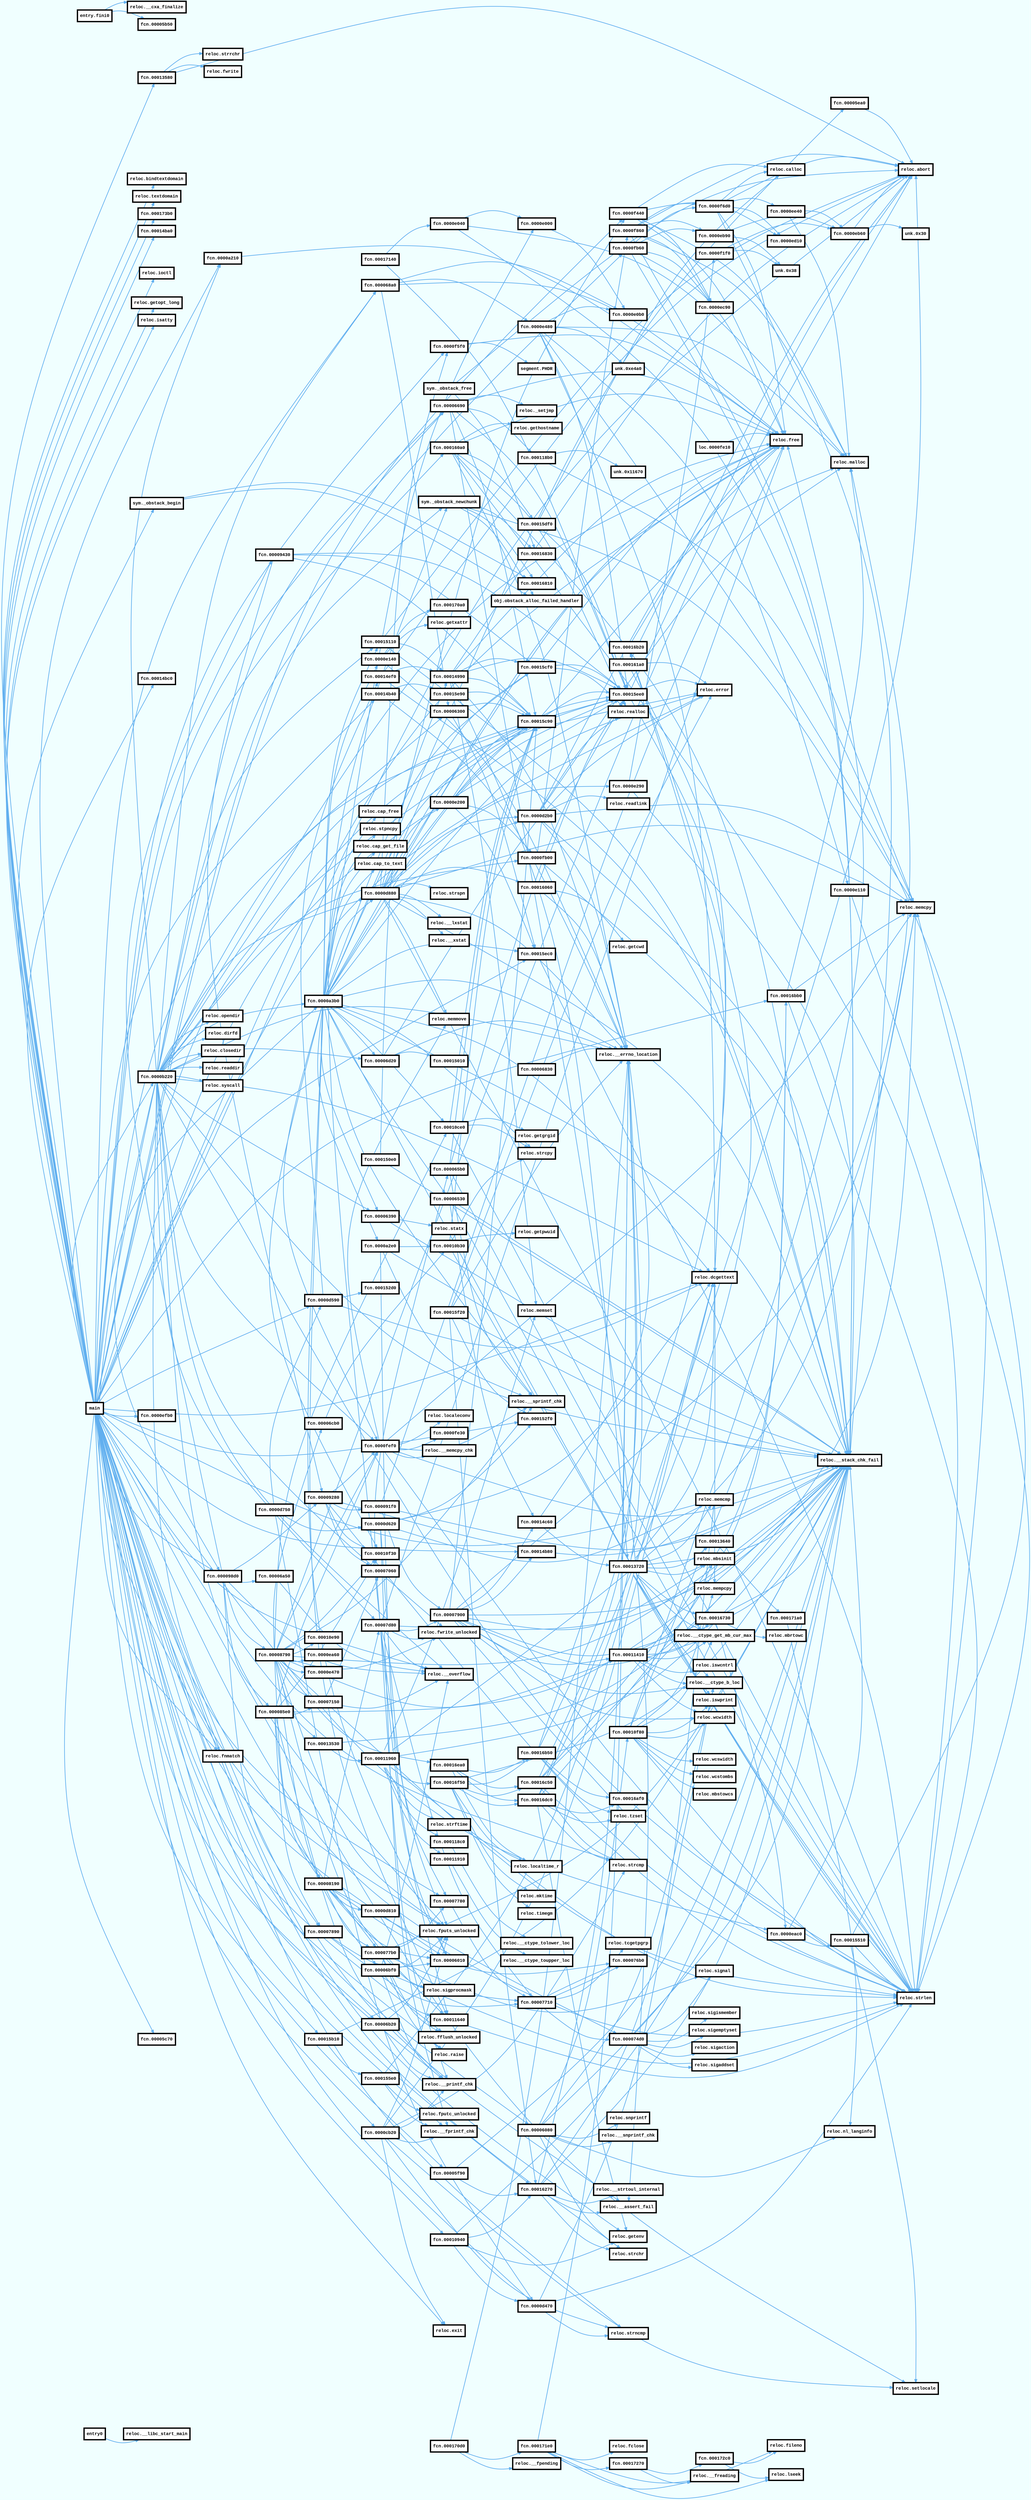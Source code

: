 digraph code {
rankdir=LR;
outputorder=edgesfirst;
graph [bgcolor=azure fontname="Courier" splines="curved"];
node [penwidth=4 fillcolor=white style=filled fontname="Courier New Bold" fontsize=14 shape=box];
edge [arrowhead="normal" style=bold weight=2];
  "0x00005b20" [label="entry0" URL="entry0/0x00005b20"];
  "0x00005b20" -> "0x00022e18" [color="#61afef" URL="reloc.__libc_start_main/0x00022e18"];
  "0x00022e18" [label="reloc.__libc_start_main" URL="reloc.__libc_start_main/0x00022e18"];
  "0x000168e0" [label="sym._obstack_begin" URL="sym._obstack_begin/0x000168e0"];
  "0x000168e0" -> "0x00016810" [color="#61afef" URL="fcn.00016810/0x00016810"];
  "0x00016810" [label="fcn.00016810" URL="fcn.00016810/0x00016810"];
  "0x000168e0" -> "0x00023260" [color="#61afef" URL="obj.obstack_alloc_failed_handler/0x00023260"];
  "0x00023260" [label="obj.obstack_alloc_failed_handler" URL="obj.obstack_alloc_failed_handler/0x00023260"];
  "0x00016a50" [label="sym._obstack_free" URL="sym._obstack_free/0x00016a50"];
  "0x00016a50" -> "0x00022cb0" [color="#61afef" URL="reloc.abort/0x00022cb0"];
  "0x00022cb0" [label="reloc.abort" URL="reloc.abort/0x00022cb0"];
  "0x00016a50" -> "0x00016830" [color="#61afef" URL="fcn.00016830/0x00016830"];
  "0x00016830" [label="fcn.00016830" URL="fcn.00016830/0x00016830"];
  "0x00016920" [label="sym._obstack_newchunk" URL="sym._obstack_newchunk/0x00016920"];
  "0x00016920" -> "0x00016810" [color="#61afef" URL="fcn.00016810/0x00016810"];
  "0x00016810" [label="fcn.00016810" URL="fcn.00016810/0x00016810"];
  "0x00016920" -> "0x00022e88" [color="#61afef" URL="reloc.memcpy/0x00022e88"];
  "0x00022e88" [label="reloc.memcpy" URL="reloc.memcpy/0x00022e88"];
  "0x00016920" -> "0x00016830" [color="#61afef" URL="fcn.00016830/0x00016830"];
  "0x00016830" [label="fcn.00016830" URL="fcn.00016830/0x00016830"];
  "0x00016920" -> "0x00023260" [color="#61afef" URL="obj.obstack_alloc_failed_handler/0x00023260"];
  "0x00023260" [label="obj.obstack_alloc_failed_handler" URL="obj.obstack_alloc_failed_handler/0x00023260"];
  "0x000040a0" [label="main" URL="main/0x000040a0"];
  "0x000040a0" -> "0x00022cb0" [color="#61afef" URL="reloc.abort/0x00022cb0"];
  "0x00022cb0" [label="reloc.abort" URL="reloc.abort/0x00022cb0"];
  "0x000040a0" -> "0x00013580" [color="#61afef" URL="fcn.00013580/0x00013580"];
  "0x00013580" [label="fcn.00013580" URL="fcn.00013580/0x00013580"];
  "0x000040a0" -> "0x00022f10" [color="#61afef" URL="reloc.setlocale/0x00022f10"];
  "0x00022f10" [label="reloc.setlocale" URL="reloc.setlocale/0x00022f10"];
  "0x000040a0" -> "0x00022d58" [color="#61afef" URL="reloc.bindtextdomain/0x00022d58"];
  "0x00022d58" [label="reloc.bindtextdomain" URL="reloc.bindtextdomain/0x00022d58"];
  "0x000040a0" -> "0x00022d38" [color="#61afef" URL="reloc.textdomain/0x00022d38"];
  "0x00022d38" [label="reloc.textdomain" URL="reloc.textdomain/0x00022d38"];
  "0x000040a0" -> "0x000173b0" [color="#61afef" URL="fcn.000173b0/0x000173b0"];
  "0x000173b0" [label="fcn.000173b0" URL="fcn.000173b0/0x000173b0"];
  "0x000040a0" -> "0x00014ba0" [color="#61afef" URL="fcn.00014ba0/0x00014ba0"];
  "0x00014ba0" [label="fcn.00014ba0" URL="fcn.00014ba0/0x00014ba0"];
  "0x000040a0" -> "0x00022c80" [color="#61afef" URL="reloc.getenv/0x00022c80"];
  "0x00022c80" [label="reloc.getenv" URL="reloc.getenv/0x00022c80"];
  "0x000040a0" -> "0x0000d470" [color="#61afef" URL="fcn.0000d470/0x0000d470"];
  "0x0000d470" [label="fcn.0000d470" URL="fcn.0000d470/0x0000d470"];
  "0x000040a0" -> "0x00022df8" [color="#61afef" URL="reloc.ioctl/0x00022df8"];
  "0x00022df8" [label="reloc.ioctl" URL="reloc.ioctl/0x00022df8"];
  "0x000040a0" -> "0x00016270" [color="#61afef" URL="fcn.00016270/0x00016270"];
  "0x00016270" [label="fcn.00016270" URL="fcn.00016270/0x00016270"];
  "0x000040a0" -> "0x00022d88" [color="#61afef" URL="reloc.getopt_long/0x00022d88"];
  "0x00022d88" [label="reloc.getopt_long" URL="reloc.getopt_long/0x00022d88"];
  "0x000040a0" -> "0x00022cf0" [color="#61afef" URL="reloc.isatty/0x00022cf0"];
  "0x00022cf0" [label="reloc.isatty" URL="reloc.isatty/0x00022cf0"];
  "0x000040a0" -> "0x00014b80" [color="#61afef" URL="fcn.00014b80/0x00014b80"];
  "0x00014b80" [label="fcn.00014b80" URL="fcn.00014b80/0x00014b80"];
  "0x000040a0" -> "0x00015b10" [color="#61afef" URL="fcn.00015b10/0x00015b10"];
  "0x00015b10" [label="fcn.00015b10" URL="fcn.00015b10/0x00015b10"];
  "0x000040a0" -> "0x00022f90" [color="#61afef" URL="reloc.exit/0x00022f90"];
  "0x00022f90" [label="reloc.exit" URL="reloc.exit/0x00022f90"];
  "0x000040a0" -> "0x000152f0" [color="#61afef" URL="fcn.000152f0/0x000152f0"];
  "0x000152f0" [label="fcn.000152f0" URL="fcn.000152f0/0x000152f0"];
  "0x000040a0" -> "0x00022d60" [color="#61afef" URL="reloc.dcgettext/0x00022d60"];
  "0x00022d60" [label="reloc.dcgettext" URL="reloc.dcgettext/0x00022d60"];
  "0x000040a0" -> "0x00022f48" [color="#61afef" URL="reloc.error/0x00022f48"];
  "0x00022f48" [label="reloc.error" URL="reloc.error/0x00022f48"];
  "0x000040a0" -> "0x00005f90" [color="#61afef" URL="fcn.00005f90/0x00005f90"];
  "0x00005f90" [label="fcn.00005f90" URL="fcn.00005f90/0x00005f90"];
  "0x000040a0" -> "0x00014b40" [color="#61afef" URL="fcn.00014b40/0x00014b40"];
  "0x00014b40" [label="fcn.00014b40" URL="fcn.00014b40/0x00014b40"];
  "0x000040a0" -> "0x00014bc0" [color="#61afef" URL="fcn.00014bc0/0x00014bc0"];
  "0x00014bc0" [label="fcn.00014bc0" URL="fcn.00014bc0/0x00014bc0"];
  "0x000040a0" -> "0x0000f440" [color="#61afef" URL="fcn.0000f440/0x0000f440"];
  "0x0000f440" [label="fcn.0000f440" URL="fcn.0000f440/0x0000f440"];
  "0x000040a0" -> "0x000168e0" [color="#61afef" URL="sym._obstack_begin/0x000168e0"];
  "0x000168e0" [label="sym._obstack_begin" URL="sym._obstack_begin/0x000168e0"];
  "0x000040a0" -> "0x00016bb0" [color="#61afef" URL="fcn.00016bb0/0x00016bb0"];
  "0x00016bb0" [label="fcn.00016bb0" URL="fcn.00016bb0/0x00016bb0"];
  "0x000040a0" -> "0x00015c90" [color="#61afef" URL="fcn.00015c90/0x00015c90"];
  "0x00015c90" [label="fcn.00015c90" URL="fcn.00015c90/0x00015c90"];
  "0x000040a0" -> "0x0000a210" [color="#61afef" URL="fcn.0000a210/0x0000a210"];
  "0x0000a210" [label="fcn.0000a210" URL="fcn.0000a210/0x0000a210"];
  "0x000040a0" -> "0x0000a3b0" [color="#61afef" URL="fcn.0000a3b0/0x0000a3b0"];
  "0x0000a3b0" [label="fcn.0000a3b0" URL="fcn.0000a3b0/0x0000a3b0"];
  "0x000040a0" -> "0x0000b220" [color="#61afef" URL="fcn.0000b220/0x0000b220"];
  "0x0000b220" [label="fcn.0000b220" URL="fcn.0000b220/0x0000b220"];
  "0x000040a0" -> "0x00022ca8" [color="#61afef" URL="reloc.free/0x00022ca8"];
  "0x00022ca8" [label="reloc.free" URL="reloc.free/0x00022ca8"];
  "0x000040a0" -> "0x0000fb60" [color="#61afef" URL="fcn.0000fb60/0x0000fb60"];
  "0x0000fb60" [label="fcn.0000fb60" URL="fcn.0000fb60/0x0000fb60"];
  "0x000040a0" -> "0x0000efb0" [color="#61afef" URL="fcn.0000efb0/0x0000efb0"];
  "0x0000efb0" [label="fcn.0000efb0" URL="fcn.0000efb0/0x0000efb0"];
  "0x000040a0" -> "0x0000f5f0" [color="#61afef" URL="fcn.0000f5f0/0x0000f5f0"];
  "0x0000f5f0" [label="fcn.0000f5f0" URL="fcn.0000f5f0/0x0000f5f0"];
  "0x000040a0" -> "0x00022cc0" [color="#61afef" URL="reloc.strncmp/0x00022cc0"];
  "0x00022cc0" [label="reloc.strncmp" URL="reloc.strncmp/0x00022cc0"];
  "0x000040a0" -> "0x0000eac0" [color="#61afef" URL="fcn.0000eac0/0x0000eac0"];
  "0x0000eac0" [label="fcn.0000eac0" URL="fcn.0000eac0/0x0000eac0"];
  "0x000040a0" -> "0x00006300" [color="#61afef" URL="fcn.00006300/0x00006300"];
  "0x00006300" [label="fcn.00006300" URL="fcn.00006300/0x00006300"];
  "0x000040a0" -> "0x00010940" [color="#61afef" URL="fcn.00010940/0x00010940"];
  "0x00010940" [label="fcn.00010940" URL="fcn.00010940/0x00010940"];
  "0x000040a0" -> "0x00007780" [color="#61afef" URL="fcn.00007780/0x00007780"];
  "0x00007780" [label="fcn.00007780" URL="fcn.00007780/0x00007780"];
  "0x000040a0" -> "0x00022fb0" [color="#61afef" URL="reloc.fflush_unlocked/0x00022fb0"];
  "0x00022fb0" [label="reloc.fflush_unlocked" URL="reloc.fflush_unlocked/0x00022fb0"];
  "0x000040a0" -> "0x000074d0" [color="#61afef" URL="fcn.000074d0/0x000074d0"];
  "0x000074d0" [label="fcn.000074d0" URL="fcn.000074d0/0x000074d0"];
  "0x000040a0" -> "0x00022ca0" [color="#61afef" URL="reloc.raise/0x00022ca0"];
  "0x00022ca0" [label="reloc.raise" URL="reloc.raise/0x00022ca0"];
  "0x000040a0" -> "0x00015ec0" [color="#61afef" URL="fcn.00015ec0/0x00015ec0"];
  "0x00015ec0" [label="fcn.00015ec0" URL="fcn.00015ec0/0x00015ec0"];
  "0x000040a0" -> "0x00022e40" [color="#61afef" URL="reloc.strcmp/0x00022e40"];
  "0x00022e40" [label="reloc.strcmp" URL="reloc.strcmp/0x00022e40"];
  "0x000040a0" -> "0x00005c70" [color="#61afef" URL="fcn.00005c70/0x00005c70"];
  "0x00005c70" [label="fcn.00005c70" URL="fcn.00005c70/0x00005c70"];
  "0x000040a0" -> "0x00006690" [color="#61afef" URL="fcn.00006690/0x00006690"];
  "0x00006690" [label="fcn.00006690" URL="fcn.00006690/0x00006690"];
  "0x000040a0" -> "0x000098d0" [color="#61afef" URL="fcn.000098d0/0x000098d0"];
  "0x000098d0" [label="fcn.000098d0" URL="fcn.000098d0/0x000098d0"];
  "0x000040a0" -> "0x000160a0" [color="#61afef" URL="fcn.000160a0/0x000160a0"];
  "0x000160a0" [label="fcn.000160a0" URL="fcn.000160a0/0x000160a0"];
  "0x000040a0" -> "0x00006b20" [color="#61afef" URL="fcn.00006b20/0x00006b20"];
  "0x00006b20" [label="fcn.00006b20" URL="fcn.00006b20/0x00006b20"];
  "0x000040a0" -> "0x00022f18" [color="#61afef" URL="reloc.__printf_chk/0x00022f18"];
  "0x00022f18" [label="reloc.__printf_chk" URL="reloc.__printf_chk/0x00022f18"];
  "0x000040a0" -> "0x00006080" [color="#61afef" URL="fcn.00006080/0x00006080"];
  "0x00006080" [label="fcn.00006080" URL="fcn.00006080/0x00006080"];
  "0x000040a0" -> "0x00006010" [color="#61afef" URL="fcn.00006010/0x00006010"];
  "0x00006010" [label="fcn.00006010" URL="fcn.00006010/0x00006010"];
  "0x000040a0" -> "0x00022de8" [color="#61afef" URL="reloc.fnmatch/0x00022de8"];
  "0x00022de8" [label="reloc.fnmatch" URL="reloc.fnmatch/0x00022de8"];
  "0x000040a0" -> "0x000068a0" [color="#61afef" URL="fcn.000068a0/0x000068a0"];
  "0x000068a0" [label="fcn.000068a0" URL="fcn.000068a0/0x000068a0"];
  "0x000040a0" -> "0x0000cb20" [color="#61afef" URL="fcn.0000cb20/0x0000cb20"];
  "0x0000cb20" [label="fcn.0000cb20" URL="fcn.0000cb20/0x0000cb20"];
  "0x000040a0" -> "0x00022d98" [color="#61afef" URL="reloc.strchr/0x00022d98"];
  "0x00022d98" [label="reloc.strchr" URL="reloc.strchr/0x00022d98"];
  "0x000040a0" -> "0x00022db8" [color="#61afef" URL="reloc.__overflow/0x00022db8"];
  "0x00022db8" [label="reloc.__overflow" URL="reloc.__overflow/0x00022db8"];
  "0x000040a0" -> "0x0000d590" [color="#61afef" URL="fcn.0000d590/0x0000d590"];
  "0x0000d590" [label="fcn.0000d590" URL="fcn.0000d590/0x0000d590"];
  "0x000040a0" -> "0x00022e30" [color="#61afef" URL="reloc.fputs_unlocked/0x00022e30"];
  "0x00022e30" [label="reloc.fputs_unlocked" URL="reloc.fputs_unlocked/0x00022e30"];
  "0x000040a0" -> "0x00022fa0" [color="#61afef" URL="reloc.__fprintf_chk/0x00022fa0"];
  "0x00022fa0" [label="reloc.__fprintf_chk" URL="reloc.__fprintf_chk/0x00022fa0"];
  "0x000040a0" -> "0x00022dd8" [color="#61afef" URL="reloc.__assert_fail/0x00022dd8"];
  "0x00022dd8" [label="reloc.__assert_fail" URL="reloc.__assert_fail/0x00022dd8"];
  "0x000040a0" -> "0x00015ee0" [color="#61afef" URL="fcn.00015ee0/0x00015ee0"];
  "0x00015ee0" [label="fcn.00015ee0" URL="fcn.00015ee0/0x00015ee0"];
  "0x000040a0" -> "0x00022d80" [color="#61afef" URL="reloc.__stack_chk_fail/0x00022d80"];
  "0x00022d80" [label="reloc.__stack_chk_fail" URL="reloc.__stack_chk_fail/0x00022d80"];
  "0x00005bc0" [label="entry.fini0" URL="entry.fini0/0x00005bc0"];
  "0x00005bc0" -> "0x00022fc8" [color="#61afef" URL="reloc.__cxa_finalize/0x00022fc8"];
  "0x00022fc8" [label="reloc.__cxa_finalize" URL="reloc.__cxa_finalize/0x00022fc8"];
  "0x00005bc0" -> "0x00005b50" [color="#61afef" URL="fcn.00005b50/0x00005b50"];
  "0x00005b50" [label="fcn.00005b50" URL="fcn.00005b50/0x00005b50"];
  "0x00013580" [label="fcn.00013580" URL="fcn.00013580/0x00013580"];
  "0x00013580" -> "0x00022dc0" [color="#61afef" URL="reloc.strrchr/0x00022dc0"];
  "0x00022dc0" [label="reloc.strrchr" URL="reloc.strrchr/0x00022dc0"];
  "0x00013580" -> "0x00022f98" [color="#61afef" URL="reloc.fwrite/0x00022f98"];
  "0x00022f98" [label="reloc.fwrite" URL="reloc.fwrite/0x00022f98"];
  "0x00013580" -> "0x00022cb0" [color="#61afef" URL="reloc.abort/0x00022cb0"];
  "0x00022cb0" [label="reloc.abort" URL="reloc.abort/0x00022cb0"];
  "0x0000d470" [label="fcn.0000d470" URL="fcn.0000d470/0x0000d470"];
  "0x0000d470" -> "0x00022d70" [color="#61afef" URL="reloc.strlen/0x00022d70"];
  "0x00022d70" [label="reloc.strlen" URL="reloc.strlen/0x00022d70"];
  "0x0000d470" -> "0x00022e20" [color="#61afef" URL="reloc.memcmp/0x00022e20"];
  "0x00022e20" [label="reloc.memcmp" URL="reloc.memcmp/0x00022e20"];
  "0x0000d470" -> "0x00022cc0" [color="#61afef" URL="reloc.strncmp/0x00022cc0"];
  "0x00022cc0" [label="reloc.strncmp" URL="reloc.strncmp/0x00022cc0"];
  "0x00016270" [label="fcn.00016270" URL="fcn.00016270/0x00016270"];
  "0x00016270" -> "0x00022cb8" [color="#61afef" URL="reloc.__errno_location/0x00022cb8"];
  "0x00022cb8" [label="reloc.__errno_location" URL="reloc.__errno_location/0x00022cb8"];
  "0x00016270" -> "0x00022fe0" [color="#61afef" URL="reloc.__ctype_b_loc/0x00022fe0"];
  "0x00022fe0" [label="reloc.__ctype_b_loc" URL="reloc.__ctype_b_loc/0x00022fe0"];
  "0x00016270" -> "0x00022de0" [color="#61afef" URL="reloc.__strtoul_internal/0x00022de0"];
  "0x00022de0" [label="reloc.__strtoul_internal" URL="reloc.__strtoul_internal/0x00022de0"];
  "0x00016270" -> "0x00022d98" [color="#61afef" URL="reloc.strchr/0x00022d98"];
  "0x00022d98" [label="reloc.strchr" URL="reloc.strchr/0x00022d98"];
  "0x00016270" -> "0x00022dd8" [color="#61afef" URL="reloc.__assert_fail/0x00022dd8"];
  "0x00022dd8" [label="reloc.__assert_fail" URL="reloc.__assert_fail/0x00022dd8"];
  "0x00016270" -> "0x00022d80" [color="#61afef" URL="reloc.__stack_chk_fail/0x00022d80"];
  "0x00022d80" [label="reloc.__stack_chk_fail" URL="reloc.__stack_chk_fail/0x00022d80"];
  "0x0000d750" [label="fcn.0000d750" URL="fcn.0000d750/0x0000d750"];
  "0x0000d750" -> "0x0000d470" [color="#61afef" URL="fcn.0000d470/0x0000d470"];
  "0x0000d470" [label="fcn.0000d470" URL="fcn.0000d470/0x0000d470"];
  "0x0000d750" -> "0x0000d590" [color="#61afef" URL="fcn.0000d590/0x0000d590"];
  "0x0000d590" [label="fcn.0000d590" URL="fcn.0000d590/0x0000d590"];
  "0x0000d750" -> "0x0000d620" [color="#61afef" URL="fcn.0000d620/0x0000d620"];
  "0x0000d620" [label="fcn.0000d620" URL="fcn.0000d620/0x0000d620"];
  "0x00015c90" [label="fcn.00015c90" URL="fcn.00015c90/0x00015c90"];
  "0x00015c90" -> "0x00022ec8" [color="#61afef" URL="reloc.malloc/0x00022ec8"];
  "0x00022ec8" [label="reloc.malloc" URL="reloc.malloc/0x00022ec8"];
  "0x00015c90" -> "0x00015ee0" [color="#61afef" URL="fcn.00015ee0/0x00015ee0"];
  "0x00015ee0" [label="fcn.00015ee0" URL="fcn.00015ee0/0x00015ee0"];
  "0x00010940" [label="fcn.00010940" URL="fcn.00010940/0x00010940"];
  "0x00010940" -> "0x0000d470" [color="#61afef" URL="fcn.0000d470/0x0000d470"];
  "0x0000d470" [label="fcn.0000d470" URL="fcn.0000d470/0x0000d470"];
  "0x00010940" -> "0x00016270" [color="#61afef" URL="fcn.00016270/0x00016270"];
  "0x00016270" [label="fcn.00016270" URL="fcn.00016270/0x00016270"];
  "0x00010940" -> "0x00022c80" [color="#61afef" URL="reloc.getenv/0x00022c80"];
  "0x00022c80" [label="reloc.getenv" URL="reloc.getenv/0x00022c80"];
  "0x00010940" -> "0x00022d80" [color="#61afef" URL="reloc.__stack_chk_fail/0x00022d80"];
  "0x00022d80" [label="reloc.__stack_chk_fail" URL="reloc.__stack_chk_fail/0x00022d80"];
  "0x00005f90" [label="fcn.00005f90" URL="fcn.00005f90/0x00005f90"];
  "0x00005f90" -> "0x00016270" [color="#61afef" URL="fcn.00016270/0x00016270"];
  "0x00016270" [label="fcn.00016270" URL="fcn.00016270/0x00016270"];
  "0x00005f90" -> "0x00022d80" [color="#61afef" URL="reloc.__stack_chk_fail/0x00022d80"];
  "0x00022d80" [label="reloc.__stack_chk_fail" URL="reloc.__stack_chk_fail/0x00022d80"];
  "0x00015f20" [label="fcn.00015f20" URL="fcn.00015f20/0x00015f20"];
  "0x00015f20" -> "0x00016270" [color="#61afef" URL="fcn.00016270/0x00016270"];
  "0x00016270" [label="fcn.00016270" URL="fcn.00016270/0x00016270"];
  "0x00015f20" -> "0x00022cb8" [color="#61afef" URL="reloc.__errno_location/0x00022cb8"];
  "0x00022cb8" [label="reloc.__errno_location" URL="reloc.__errno_location/0x00022cb8"];
  "0x00015f20" -> "0x000152f0" [color="#61afef" URL="fcn.000152f0/0x000152f0"];
  "0x000152f0" [label="fcn.000152f0" URL="fcn.000152f0/0x000152f0"];
  "0x00015f20" -> "0x00022f48" [color="#61afef" URL="reloc.error/0x00022f48"];
  "0x00022f48" [label="reloc.error" URL="reloc.error/0x00022f48"];
  "0x00015f20" -> "0x00022d80" [color="#61afef" URL="reloc.__stack_chk_fail/0x00022d80"];
  "0x00022d80" [label="reloc.__stack_chk_fail" URL="reloc.__stack_chk_fail/0x00022d80"];
  "0x00015b10" [label="fcn.00015b10" URL="fcn.00015b10/0x00015b10"];
  "0x00015b10" -> "0x000155e0" [color="#61afef" URL="fcn.000155e0/0x000155e0"];
  "0x000155e0" [label="fcn.000155e0" URL="fcn.000155e0/0x000155e0"];
  "0x00015b10" -> "0x00022d80" [color="#61afef" URL="reloc.__stack_chk_fail/0x00022d80"];
  "0x00022d80" [label="reloc.__stack_chk_fail" URL="reloc.__stack_chk_fail/0x00022d80"];
  "0x00014b40" [label="fcn.00014b40" URL="fcn.00014b40/0x00014b40"];
  "0x00014b40" -> "0x00022cb8" [color="#61afef" URL="reloc.__errno_location/0x00022cb8"];
  "0x00022cb8" [label="reloc.__errno_location" URL="reloc.__errno_location/0x00022cb8"];
  "0x00014b40" -> "0x00015e90" [color="#61afef" URL="fcn.00015e90/0x00015e90"];
  "0x00015e90" [label="fcn.00015e90" URL="fcn.00015e90/0x00015e90"];
  "0x0000f440" [label="fcn.0000f440" URL="fcn.0000f440/0x0000f440"];
  "0x0000f440" -> "0x00022ec8" [color="#61afef" URL="reloc.malloc/0x00022ec8"];
  "0x00022ec8" [label="reloc.malloc" URL="reloc.malloc/0x00022ec8"];
  "0x0000f440" -> "0x0000ec90" [color="#61afef" URL="fcn.0000ec90/0x0000ec90"];
  "0x0000ec90" [label="fcn.0000ec90" URL="fcn.0000ec90/0x0000ec90"];
  "0x0000f440" -> "0x0000ed10" [color="#61afef" URL="fcn.0000ed10/0x0000ed10"];
  "0x0000ed10" [label="fcn.0000ed10" URL="fcn.0000ed10/0x0000ed10"];
  "0x0000f440" -> "0x00022e38" [color="#61afef" URL="reloc.calloc/0x00022e38"];
  "0x00022e38" [label="reloc.calloc" URL="reloc.calloc/0x00022e38"];
  "0x0000f440" -> "0x00022ca8" [color="#61afef" URL="reloc.free/0x00022ca8"];
  "0x00022ca8" [label="reloc.free" URL="reloc.free/0x00022ca8"];
  "0x00016bb0" [label="fcn.00016bb0" URL="fcn.00016bb0/0x00016bb0"];
  "0x00016bb0" -> "0x00022d70" [color="#61afef" URL="reloc.strlen/0x00022d70"];
  "0x00022d70" [label="reloc.strlen" URL="reloc.strlen/0x00022d70"];
  "0x00016bb0" -> "0x00022ec8" [color="#61afef" URL="reloc.malloc/0x00022ec8"];
  "0x00022ec8" [label="reloc.malloc" URL="reloc.malloc/0x00022ec8"];
  "0x00016bb0" -> "0x00022e88" [color="#61afef" URL="reloc.memcpy/0x00022e88"];
  "0x00022e88" [label="reloc.memcpy" URL="reloc.memcpy/0x00022e88"];
  "0x0000a210" [label="fcn.0000a210" URL="fcn.0000a210/0x0000a210"];
  "0x0000a210" -> "0x00022ca8" [color="#61afef" URL="reloc.free/0x00022ca8"];
  "0x00022ca8" [label="reloc.free" URL="reloc.free/0x00022ca8"];
  "0x0000a3b0" [label="fcn.0000a3b0" URL="fcn.0000a3b0/0x0000a3b0"];
  "0x0000a3b0" -> "0x00015cf0" [color="#61afef" URL="fcn.00015cf0/0x00015cf0"];
  "0x00015cf0" [label="fcn.00015cf0" URL="fcn.00015cf0/0x00015cf0"];
  "0x0000a3b0" -> "0x00005ea0" [color="#61afef" URL="fcn.00005ea0/0x00005ea0"];
  "0x00005ea0" [label="fcn.00005ea0" URL="fcn.00005ea0/0x00005ea0"];
  "0x0000a3b0" -> "0x00006390" [color="#61afef" URL="fcn.00006390/0x00006390"];
  "0x00006390" [label="fcn.00006390" URL="fcn.00006390/0x00006390"];
  "0x0000a3b0" -> "0x00022cb8" [color="#61afef" URL="reloc.__errno_location/0x00022cb8"];
  "0x00022cb8" [label="reloc.__errno_location" URL="reloc.__errno_location/0x00022cb8"];
  "0x0000a3b0" -> "0x00015ec0" [color="#61afef" URL="fcn.00015ec0/0x00015ec0"];
  "0x00015ec0" [label="fcn.00015ec0" URL="fcn.00015ec0/0x00015ec0"];
  "0x0000a3b0" -> "0x00006010" [color="#61afef" URL="fcn.00006010/0x00006010"];
  "0x00006010" [label="fcn.00006010" URL="fcn.00006010/0x00006010"];
  "0x0000a3b0" -> "0x00022d70" [color="#61afef" URL="reloc.strlen/0x00022d70"];
  "0x00022d70" [label="reloc.strlen" URL="reloc.strlen/0x00022d70"];
  "0x0000a3b0" -> "0x0000d880" [color="#61afef" URL="fcn.0000d880/0x0000d880"];
  "0x0000d880" [label="fcn.0000d880" URL="fcn.0000d880/0x0000d880"];
  "0x0000a3b0" -> "0x00022d60" [color="#61afef" URL="reloc.dcgettext/0x00022d60"];
  "0x00022d60" [label="reloc.dcgettext" URL="reloc.dcgettext/0x00022d60"];
  "0x0000a3b0" -> "0x00006d20" [color="#61afef" URL="fcn.00006d20/0x00006d20"];
  "0x00006d20" [label="fcn.00006d20" URL="fcn.00006d20/0x00006d20"];
  "0x0000a3b0" -> "0x0000fef0" [color="#61afef" URL="fcn.0000fef0/0x0000fef0"];
  "0x0000fef0" [label="fcn.0000fef0" URL="fcn.0000fef0/0x0000fef0"];
  "0x0000a3b0" -> "0x00011640" [color="#61afef" URL="fcn.00011640/0x00011640"];
  "0x00011640" [label="fcn.00011640" URL="fcn.00011640/0x00011640"];
  "0x0000a3b0" -> "0x00010f30" [color="#61afef" URL="fcn.00010f30/0x00010f30"];
  "0x00010f30" [label="fcn.00010f30" URL="fcn.00010f30/0x00010f30"];
  "0x0000a3b0" -> "0x00022f58" [color="#61afef" URL="reloc.cap_get_file/0x00022f58"];
  "0x00022f58" [label="reloc.cap_get_file" URL="reloc.cap_get_file/0x00022f58"];
  "0x0000a3b0" -> "0x00022c88" [color="#61afef" URL="reloc.cap_to_text/0x00022c88"];
  "0x00022c88" [label="reloc.cap_to_text" URL="reloc.cap_to_text/0x00022c88"];
  "0x0000a3b0" -> "0x00022f68" [color="#61afef" URL="reloc.cap_free/0x00022f68"];
  "0x00022f68" [label="reloc.cap_free" URL="reloc.cap_free/0x00022f68"];
  "0x0000a3b0" -> "0x00006530" [color="#61afef" URL="fcn.00006530/0x00006530"];
  "0x00006530" [label="fcn.00006530" URL="fcn.00006530/0x00006530"];
  "0x0000a3b0" -> "0x0000e140" [color="#61afef" URL="fcn.0000e140/0x0000e140"];
  "0x0000e140" [label="fcn.0000e140" URL="fcn.0000e140/0x0000e140"];
  "0x0000a3b0" -> "0x0000d2b0" [color="#61afef" URL="fcn.0000d2b0/0x0000d2b0"];
  "0x0000d2b0" [label="fcn.0000d2b0" URL="fcn.0000d2b0/0x0000d2b0"];
  "0x0000a3b0" -> "0x0000e000" [color="#61afef" URL="fcn.0000e000/0x0000e000"];
  "0x0000e000" [label="fcn.0000e000" URL="fcn.0000e000/0x0000e000"];
  "0x0000a3b0" -> "0x00015c90" [color="#61afef" URL="fcn.00015c90/0x00015c90"];
  "0x00015c90" [label="fcn.00015c90" URL="fcn.00015c90/0x00015c90"];
  "0x0000a3b0" -> "0x00022f08" [color="#61afef" URL="reloc.stpncpy/0x00022f08"];
  "0x00022f08" [label="reloc.stpncpy" URL="reloc.stpncpy/0x00022f08"];
  "0x0000a3b0" -> "0x00022ce0" [color="#61afef" URL="reloc.strcpy/0x00022ce0"];
  "0x00022ce0" [label="reloc.strcpy" URL="reloc.strcpy/0x00022ce0"];
  "0x0000a3b0" -> "0x00022ca8" [color="#61afef" URL="reloc.free/0x00022ca8"];
  "0x00022ca8" [label="reloc.free" URL="reloc.free/0x00022ca8"];
  "0x0000a3b0" -> "0x0000a2e0" [color="#61afef" URL="fcn.0000a2e0/0x0000a2e0"];
  "0x0000a2e0" [label="fcn.0000a2e0" URL="fcn.0000a2e0/0x0000a2e0"];
  "0x0000a3b0" -> "0x00022fe8" [color="#61afef" URL="reloc.__sprintf_chk/0x00022fe8"];
  "0x00022fe8" [label="reloc.__sprintf_chk" URL="reloc.__sprintf_chk/0x00022fe8"];
  "0x0000a3b0" -> "0x00015110" [color="#61afef" URL="fcn.00015110/0x00015110"];
  "0x00015110" [label="fcn.00015110" URL="fcn.00015110/0x00015110"];
  "0x0000a3b0" -> "0x00022f48" [color="#61afef" URL="reloc.error/0x00022f48"];
  "0x00022f48" [label="reloc.error" URL="reloc.error/0x00022f48"];
  "0x0000a3b0" -> "0x00010ce0" [color="#61afef" URL="fcn.00010ce0/0x00010ce0"];
  "0x00010ce0" [label="fcn.00010ce0" URL="fcn.00010ce0/0x00010ce0"];
  "0x0000a3b0" -> "0x00022d80" [color="#61afef" URL="reloc.__stack_chk_fail/0x00022d80"];
  "0x00022d80" [label="reloc.__stack_chk_fail" URL="reloc.__stack_chk_fail/0x00022d80"];
  "0x0000a3b0" -> "0x00015ee0" [color="#61afef" URL="fcn.00015ee0/0x00015ee0"];
  "0x00015ee0" [label="fcn.00015ee0" URL="fcn.00015ee0/0x00015ee0"];
  "0x0000b220" [label="fcn.0000b220" URL="fcn.0000b220/0x0000b220"];
  "0x0000b220" -> "0x00022cb8" [color="#61afef" URL="reloc.__errno_location/0x00022cb8"];
  "0x00022cb8" [label="reloc.__errno_location" URL="reloc.__errno_location/0x00022cb8"];
  "0x0000b220" -> "0x00022d48" [color="#61afef" URL="reloc.opendir/0x00022d48"];
  "0x00022d48" [label="reloc.opendir" URL="reloc.opendir/0x00022d48"];
  "0x0000b220" -> "0x00022e50" [color="#61afef" URL="reloc.dirfd/0x00022e50"];
  "0x00022e50" [label="reloc.dirfd" URL="reloc.dirfd/0x00022e50"];
  "0x0000b220" -> "0x00006390" [color="#61afef" URL="fcn.00006390/0x00006390"];
  "0x00006390" [label="fcn.00006390" URL="fcn.00006390/0x00006390"];
  "0x0000b220" -> "0x00015c90" [color="#61afef" URL="fcn.00015c90/0x00015c90"];
  "0x00015c90" [label="fcn.00015c90" URL="fcn.00015c90/0x00015c90"];
  "0x0000b220" -> "0x0000fb00" [color="#61afef" URL="fcn.0000fb00/0x0000fb00"];
  "0x0000fb00" [label="fcn.0000fb00" URL="fcn.0000fb00/0x0000fb00"];
  "0x0000b220" -> "0x00022ca8" [color="#61afef" URL="reloc.free/0x00022ca8"];
  "0x00022ca8" [label="reloc.free" URL="reloc.free/0x00022ca8"];
  "0x0000b220" -> "0x00015110" [color="#61afef" URL="fcn.00015110/0x00015110"];
  "0x00015110" [label="fcn.00015110" URL="fcn.00015110/0x00015110"];
  "0x0000b220" -> "0x00022d60" [color="#61afef" URL="reloc.dcgettext/0x00022d60"];
  "0x00022d60" [label="reloc.dcgettext" URL="reloc.dcgettext/0x00022d60"];
  "0x0000b220" -> "0x00022f48" [color="#61afef" URL="reloc.error/0x00022f48"];
  "0x00022f48" [label="reloc.error" URL="reloc.error/0x00022f48"];
  "0x0000b220" -> "0x00022e10" [color="#61afef" URL="reloc.closedir/0x00022e10"];
  "0x00022e10" [label="reloc.closedir" URL="reloc.closedir/0x00022e10"];
  "0x0000b220" -> "0x00016920" [color="#61afef" URL="sym._obstack_newchunk/0x00016920"];
  "0x00016920" [label="sym._obstack_newchunk" URL="sym._obstack_newchunk/0x00016920"];
  "0x0000b220" -> "0x0000a210" [color="#61afef" URL="fcn.0000a210/0x0000a210"];
  "0x0000a210" [label="fcn.0000a210" URL="fcn.0000a210/0x0000a210"];
  "0x0000b220" -> "0x00007d80" [color="#61afef" URL="fcn.00007d80/0x00007d80"];
  "0x00007d80" [label="fcn.00007d80" URL="fcn.00007d80/0x00007d80"];
  "0x0000b220" -> "0x00022ef8" [color="#61afef" URL="reloc.fwrite_unlocked/0x00022ef8"];
  "0x00022ef8" [label="reloc.fwrite_unlocked" URL="reloc.fwrite_unlocked/0x00022ef8"];
  "0x0000b220" -> "0x00022eb8" [color="#61afef" URL="reloc.readdir/0x00022eb8"];
  "0x00022eb8" [label="reloc.readdir" URL="reloc.readdir/0x00022eb8"];
  "0x0000b220" -> "0x00022de8" [color="#61afef" URL="reloc.fnmatch/0x00022de8"];
  "0x00022de8" [label="reloc.fnmatch" URL="reloc.fnmatch/0x00022de8"];
  "0x0000b220" -> "0x000077b0" [color="#61afef" URL="fcn.000077b0/0x000077b0"];
  "0x000077b0" [label="fcn.000077b0" URL="fcn.000077b0/0x000077b0"];
  "0x0000b220" -> "0x00006d20" [color="#61afef" URL="fcn.00006d20/0x00006d20"];
  "0x00006d20" [label="fcn.00006d20" URL="fcn.00006d20/0x00006d20"];
  "0x0000b220" -> "0x00006690" [color="#61afef" URL="fcn.00006690/0x00006690"];
  "0x00006690" [label="fcn.00006690" URL="fcn.00006690/0x00006690"];
  "0x0000b220" -> "0x00022e30" [color="#61afef" URL="reloc.fputs_unlocked/0x00022e30"];
  "0x00022e30" [label="reloc.fputs_unlocked" URL="reloc.fputs_unlocked/0x00022e30"];
  "0x0000b220" -> "0x00022d70" [color="#61afef" URL="reloc.strlen/0x00022d70"];
  "0x00022d70" [label="reloc.strlen" URL="reloc.strlen/0x00022d70"];
  "0x0000b220" -> "0x0000fef0" [color="#61afef" URL="fcn.0000fef0/0x0000fef0"];
  "0x0000fef0" [label="fcn.0000fef0" URL="fcn.0000fef0/0x0000fef0"];
  "0x0000b220" -> "0x000098d0" [color="#61afef" URL="fcn.000098d0/0x000098d0"];
  "0x000098d0" [label="fcn.000098d0" URL="fcn.000098d0/0x000098d0"];
  "0x0000b220" -> "0x0000a3b0" [color="#61afef" URL="fcn.0000a3b0/0x0000a3b0"];
  "0x0000a3b0" [label="fcn.0000a3b0" URL="fcn.0000a3b0/0x0000a3b0"];
  "0x0000b220" -> "0x00022e70" [color="#61afef" URL="reloc.syscall/0x00022e70"];
  "0x00022e70" [label="reloc.syscall" URL="reloc.syscall/0x00022e70"];
  "0x0000b220" -> "0x000068a0" [color="#61afef" URL="fcn.000068a0/0x000068a0"];
  "0x000068a0" [label="fcn.000068a0" URL="fcn.000068a0/0x000068a0"];
  "0x0000b220" -> "0x0000d880" [color="#61afef" URL="fcn.0000d880/0x0000d880"];
  "0x0000d880" [label="fcn.0000d880" URL="fcn.0000d880/0x0000d880"];
  "0x0000b220" -> "0x00022db8" [color="#61afef" URL="reloc.__overflow/0x00022db8"];
  "0x00022db8" [label="reloc.__overflow" URL="reloc.__overflow/0x00022db8"];
  "0x0000b220" -> "0x00015ee0" [color="#61afef" URL="fcn.00015ee0/0x00015ee0"];
  "0x00015ee0" [label="fcn.00015ee0" URL="fcn.00015ee0/0x00015ee0"];
  "0x0000b220" -> "0x00022d80" [color="#61afef" URL="reloc.__stack_chk_fail/0x00022d80"];
  "0x00022d80" [label="reloc.__stack_chk_fail" URL="reloc.__stack_chk_fail/0x00022d80"];
  "0x0000fb60" [label="fcn.0000fb60" URL="fcn.0000fb60/0x0000fb60"];
  "0x0000fb60" -> "0x0000eb90" [color="#61afef" URL="fcn.0000eb90/0x0000eb90"];
  "0x0000eb90" [label="fcn.0000eb90" URL="fcn.0000eb90/0x0000eb90"];
  "0x0000fb60" -> "0x0000ec90" [color="#61afef" URL="fcn.0000ec90/0x0000ec90"];
  "0x0000ec90" [label="fcn.0000ec90" URL="fcn.0000ec90/0x0000ec90"];
  "0x0000fb60" -> "0x0000f6d0" [color="#61afef" URL="fcn.0000f6d0/0x0000f6d0"];
  "0x0000f6d0" [label="fcn.0000f6d0" URL="fcn.0000f6d0/0x0000f6d0"];
  "0x0000fb60" -> "0x00022ca8" [color="#61afef" URL="reloc.free/0x00022ca8"];
  "0x00022ca8" [label="reloc.free" URL="reloc.free/0x00022ca8"];
  "0x0000fb60" -> "0x00022d80" [color="#61afef" URL="reloc.__stack_chk_fail/0x00022d80"];
  "0x00022d80" [label="reloc.__stack_chk_fail" URL="reloc.__stack_chk_fail/0x00022d80"];
  "0x0000f5f0" [label="fcn.0000f5f0" URL="fcn.0000f5f0/0x0000f5f0"];
  "0x0000f5f0" -> "0x00000040" [color="#61afef" URL="segment.PHDR/0x00000040"];
  "0x00000040" [label="segment.PHDR" URL="segment.PHDR/0x00000040"];
  "0x0000f5f0" -> "0x00022ca8" [color="#61afef" URL="reloc.free/0x00022ca8"];
  "0x00022ca8" [label="reloc.free" URL="reloc.free/0x00022ca8"];
  "0x0000eac0" [label="fcn.0000eac0" URL="fcn.0000eac0/0x0000eac0"];
  "0x0000eac0" -> "0x00015510" [color="#61afef" URL="fcn.00015510/0x00015510"];
  "0x00015510" [label="fcn.00015510" URL="fcn.00015510/0x00015510"];
  "0x0000eac0" -> "0x00022d80" [color="#61afef" URL="reloc.__stack_chk_fail/0x00022d80"];
  "0x00022d80" [label="reloc.__stack_chk_fail" URL="reloc.__stack_chk_fail/0x00022d80"];
  "0x00006300" [label="fcn.00006300" URL="fcn.00006300/0x00006300"];
  "0x00006300" -> "0x00015c90" [color="#61afef" URL="fcn.00015c90/0x00015c90"];
  "0x00015c90" [label="fcn.00015c90" URL="fcn.00015c90/0x00015c90"];
  "0x00006300" -> "0x00015ec0" [color="#61afef" URL="fcn.00015ec0/0x00015ec0"];
  "0x00015ec0" [label="fcn.00015ec0" URL="fcn.00015ec0/0x00015ec0"];
  "0x00007780" [label="fcn.00007780" URL="fcn.00007780/0x00007780"];
  "0x00007780" -> "0x00007710" [color="#61afef" URL="fcn.00007710/0x00007710"];
  "0x00007710" [label="fcn.00007710" URL="fcn.00007710/0x00007710"];
  "0x000074d0" [label="fcn.000074d0" URL="fcn.000074d0/0x000074d0"];
  "0x000074d0" -> "0x00022f88" [color="#61afef" URL="reloc.sigismember/0x00022f88"];
  "0x00022f88" [label="reloc.sigismember" URL="reloc.sigismember/0x00022f88"];
  "0x000074d0" -> "0x00022e48" [color="#61afef" URL="reloc.signal/0x00022e48"];
  "0x00022e48" [label="reloc.signal" URL="reloc.signal/0x00022e48"];
  "0x000074d0" -> "0x00022e78" [color="#61afef" URL="reloc.sigemptyset/0x00022e78"];
  "0x00022e78" [label="reloc.sigemptyset" URL="reloc.sigemptyset/0x00022e78"];
  "0x000074d0" -> "0x00022cf8" [color="#61afef" URL="reloc.sigaction/0x00022cf8"];
  "0x00022cf8" [label="reloc.sigaction" URL="reloc.sigaction/0x00022cf8"];
  "0x000074d0" -> "0x00022fd0" [color="#61afef" URL="reloc.sigaddset/0x00022fd0"];
  "0x00022fd0" [label="reloc.sigaddset" URL="reloc.sigaddset/0x00022fd0"];
  "0x000074d0" -> "0x00022d80" [color="#61afef" URL="reloc.__stack_chk_fail/0x00022d80"];
  "0x00022d80" [label="reloc.__stack_chk_fail" URL="reloc.__stack_chk_fail/0x00022d80"];
  "0x00015ec0" [label="fcn.00015ec0" URL="fcn.00015ec0/0x00015ec0"];
  "0x00015ec0" -> "0x00022d70" [color="#61afef" URL="reloc.strlen/0x00022d70"];
  "0x00022d70" [label="reloc.strlen" URL="reloc.strlen/0x00022d70"];
  "0x00006690" [label="fcn.00006690" URL="fcn.00006690/0x00006690"];
  "0x00006690" -> "0x00022e28" [color="#61afef" URL="reloc._setjmp/0x00022e28"];
  "0x00022e28" [label="reloc._setjmp" URL="reloc._setjmp/0x00022e28"];
  "0x00006690" -> "0x000118b0" [color="#61afef" URL="fcn.000118b0/0x000118b0"];
  "0x000118b0" [label="fcn.000118b0" URL="fcn.000118b0/0x000118b0"];
  "0x00006690" -> "0x00022ca8" [color="#61afef" URL="reloc.free/0x00022ca8"];
  "0x00022ca8" [label="reloc.free" URL="reloc.free/0x00022ca8"];
  "0x00006690" -> "0x00015c90" [color="#61afef" URL="fcn.00015c90/0x00015c90"];
  "0x00015c90" [label="fcn.00015c90" URL="fcn.00015c90/0x00015c90"];
  "0x00006690" -> "0x00015ee0" [color="#61afef" URL="fcn.00015ee0/0x00015ee0"];
  "0x00015ee0" [label="fcn.00015ee0" URL="fcn.00015ee0/0x00015ee0"];
  "0x00006690" -> "0x00022dd8" [color="#61afef" URL="reloc.__assert_fail/0x00022dd8"];
  "0x00022dd8" [label="reloc.__assert_fail" URL="reloc.__assert_fail/0x00022dd8"];
  "0x000098d0" [label="fcn.000098d0" URL="fcn.000098d0/0x000098d0"];
  "0x000098d0" -> "0x000085e0" [color="#61afef" URL="fcn.000085e0/0x000085e0"];
  "0x000085e0" [label="fcn.000085e0" URL="fcn.000085e0/0x000085e0"];
  "0x000098d0" -> "0x00009280" [color="#61afef" URL="fcn.00009280/0x00009280"];
  "0x00009280" [label="fcn.00009280" URL="fcn.00009280/0x00009280"];
  "0x000098d0" -> "0x00022db8" [color="#61afef" URL="reloc.__overflow/0x00022db8"];
  "0x00022db8" [label="reloc.__overflow" URL="reloc.__overflow/0x00022db8"];
  "0x000098d0" -> "0x00009430" [color="#61afef" URL="fcn.00009430/0x00009430"];
  "0x00009430" [label="fcn.00009430" URL="fcn.00009430/0x00009430"];
  "0x000098d0" -> "0x00006a50" [color="#61afef" URL="fcn.00006a50/0x00006a50"];
  "0x00006a50" [label="fcn.00006a50" URL="fcn.00006a50/0x00006a50"];
  "0x000098d0" -> "0x00007890" [color="#61afef" URL="fcn.00007890/0x00007890"];
  "0x00007890" [label="fcn.00007890" URL="fcn.00007890/0x00007890"];
  "0x000098d0" -> "0x00008790" [color="#61afef" URL="fcn.00008790/0x00008790"];
  "0x00008790" [label="fcn.00008790" URL="fcn.00008790/0x00008790"];
  "0x000160a0" [label="fcn.000160a0" URL="fcn.000160a0/0x000160a0"];
  "0x000160a0" -> "0x00022cb8" [color="#61afef" URL="reloc.__errno_location/0x00022cb8"];
  "0x00022cb8" [label="reloc.__errno_location" URL="reloc.__errno_location/0x00022cb8"];
  "0x000160a0" -> "0x00015df0" [color="#61afef" URL="fcn.00015df0/0x00015df0"];
  "0x00015df0" [label="fcn.00015df0" URL="fcn.00015df0/0x00015df0"];
  "0x000160a0" -> "0x00022f80" [color="#61afef" URL="reloc.gethostname/0x00022f80"];
  "0x00022f80" [label="reloc.gethostname" URL="reloc.gethostname/0x00022f80"];
  "0x000160a0" -> "0x00022d70" [color="#61afef" URL="reloc.strlen/0x00022d70"];
  "0x00022d70" [label="reloc.strlen" URL="reloc.strlen/0x00022d70"];
  "0x000160a0" -> "0x00022ca8" [color="#61afef" URL="reloc.free/0x00022ca8"];
  "0x00022ca8" [label="reloc.free" URL="reloc.free/0x00022ca8"];
  "0x000160a0" -> "0x00022f00" [color="#61afef" URL="reloc.realloc/0x00022f00"];
  "0x00022f00" [label="reloc.realloc" URL="reloc.realloc/0x00022f00"];
  "0x000160a0" -> "0x00022d80" [color="#61afef" URL="reloc.__stack_chk_fail/0x00022d80"];
  "0x00022d80" [label="reloc.__stack_chk_fail" URL="reloc.__stack_chk_fail/0x00022d80"];
  "0x00006b20" [label="fcn.00006b20" URL="fcn.00006b20/0x00006b20"];
  "0x00006b20" -> "0x00022e30" [color="#61afef" URL="reloc.fputs_unlocked/0x00022e30"];
  "0x00022e30" [label="reloc.fputs_unlocked" URL="reloc.fputs_unlocked/0x00022e30"];
  "0x00006b20" -> "0x00022f18" [color="#61afef" URL="reloc.__printf_chk/0x00022f18"];
  "0x00022f18" [label="reloc.__printf_chk" URL="reloc.__printf_chk/0x00022f18"];
  "0x00006080" [label="fcn.00006080" URL="fcn.00006080/0x00006080"];
  "0x00006080" -> "0x00022ed8" [color="#61afef" URL="reloc.nl_langinfo/0x00022ed8"];
  "0x00022ed8" [label="reloc.nl_langinfo" URL="reloc.nl_langinfo/0x00022ed8"];
  "0x00006080" -> "0x00022d98" [color="#61afef" URL="reloc.strchr/0x00022d98"];
  "0x00022d98" [label="reloc.strchr" URL="reloc.strchr/0x00022d98"];
  "0x00006080" -> "0x00022fe0" [color="#61afef" URL="reloc.__ctype_b_loc/0x00022fe0"];
  "0x00022fe0" [label="reloc.__ctype_b_loc" URL="reloc.__ctype_b_loc/0x00022fe0"];
  "0x00006080" -> "0x00010f80" [color="#61afef" URL="fcn.00010f80/0x00010f80"];
  "0x00010f80" [label="fcn.00010f80" URL="fcn.00010f80/0x00010f80"];
  "0x00006080" -> "0x00022c98" [color="#61afef" URL="reloc.__snprintf_chk/0x00022c98"];
  "0x00022c98" [label="reloc.__snprintf_chk" URL="reloc.__snprintf_chk/0x00022c98"];
  "0x00006080" -> "0x00022db0" [color="#61afef" URL="reloc.snprintf/0x00022db0"];
  "0x00022db0" [label="reloc.snprintf" URL="reloc.snprintf/0x00022db0"];
  "0x00006080" -> "0x00022d80" [color="#61afef" URL="reloc.__stack_chk_fail/0x00022d80"];
  "0x00022d80" [label="reloc.__stack_chk_fail" URL="reloc.__stack_chk_fail/0x00022d80"];
  "0x000068a0" [label="fcn.000068a0" URL="fcn.000068a0/0x000068a0"];
  "0x000068a0" -> "0x00006300" [color="#61afef" URL="fcn.00006300/0x00006300"];
  "0x00006300" [label="fcn.00006300" URL="fcn.00006300/0x00006300"];
  "0x000068a0" -> "0x0000e0b0" [color="#61afef" URL="fcn.0000e0b0/0x0000e0b0"];
  "0x0000e0b0" [label="fcn.0000e0b0" URL="fcn.0000e0b0/0x0000e0b0"];
  "0x000068a0" -> "0x0000e480" [color="#61afef" URL="fcn.0000e480/0x0000e480"];
  "0x0000e480" [label="fcn.0000e480" URL="fcn.0000e480/0x0000e480"];
  "0x000068a0" -> "0x00022ca8" [color="#61afef" URL="reloc.free/0x00022ca8"];
  "0x00022ca8" [label="reloc.free" URL="reloc.free/0x00022ca8"];
  "0x0000cb20" [label="fcn.0000cb20" URL="fcn.0000cb20/0x0000cb20"];
  "0x0000cb20" -> "0x00022d60" [color="#61afef" URL="reloc.dcgettext/0x00022d60"];
  "0x00022d60" [label="reloc.dcgettext" URL="reloc.dcgettext/0x00022d60"];
  "0x0000cb20" -> "0x00022fa0" [color="#61afef" URL="reloc.__fprintf_chk/0x00022fa0"];
  "0x00022fa0" [label="reloc.__fprintf_chk" URL="reloc.__fprintf_chk/0x00022fa0"];
  "0x0000cb20" -> "0x00022f90" [color="#61afef" URL="reloc.exit/0x00022f90"];
  "0x00022f90" [label="reloc.exit" URL="reloc.exit/0x00022f90"];
  "0x0000cb20" -> "0x00022f18" [color="#61afef" URL="reloc.__printf_chk/0x00022f18"];
  "0x00022f18" [label="reloc.__printf_chk" URL="reloc.__printf_chk/0x00022f18"];
  "0x0000cb20" -> "0x00022e30" [color="#61afef" URL="reloc.fputs_unlocked/0x00022e30"];
  "0x00022e30" [label="reloc.fputs_unlocked" URL="reloc.fputs_unlocked/0x00022e30"];
  "0x0000cb20" -> "0x00022e40" [color="#61afef" URL="reloc.strcmp/0x00022e40"];
  "0x00022e40" [label="reloc.strcmp" URL="reloc.strcmp/0x00022e40"];
  "0x0000cb20" -> "0x00022f10" [color="#61afef" URL="reloc.setlocale/0x00022f10"];
  "0x00022f10" [label="reloc.setlocale" URL="reloc.setlocale/0x00022f10"];
  "0x0000cb20" -> "0x00022cc0" [color="#61afef" URL="reloc.strncmp/0x00022cc0"];
  "0x00022cc0" [label="reloc.strncmp" URL="reloc.strncmp/0x00022cc0"];
  "0x0000d590" [label="fcn.0000d590" URL="fcn.0000d590/0x0000d590"];
  "0x0000d590" -> "0x00022d60" [color="#61afef" URL="reloc.dcgettext/0x00022d60"];
  "0x00022d60" [label="reloc.dcgettext" URL="reloc.dcgettext/0x00022d60"];
  "0x0000d590" -> "0x000152d0" [color="#61afef" URL="fcn.000152d0/0x000152d0"];
  "0x000152d0" [label="fcn.000152d0" URL="fcn.000152d0/0x000152d0"];
  "0x0000d590" -> "0x00014ef0" [color="#61afef" URL="fcn.00014ef0/0x00014ef0"];
  "0x00014ef0" [label="fcn.00014ef0" URL="fcn.00014ef0/0x00014ef0"];
  "0x00014ef0" [label="fcn.00014ef0" URL="fcn.00014ef0/0x00014ef0"];
  "0x00014ef0" -> "0x00022cb0" [color="#61afef" URL="reloc.abort/0x00022cb0"];
  "0x00022cb0" [label="reloc.abort" URL="reloc.abort/0x00022cb0"];
  "0x00014ef0" -> "0x00014990" [color="#61afef" URL="fcn.00014990/0x00014990"];
  "0x00014990" [label="fcn.00014990" URL="fcn.00014990/0x00014990"];
  "0x00014ef0" -> "0x00022d80" [color="#61afef" URL="reloc.__stack_chk_fail/0x00022d80"];
  "0x00022d80" [label="reloc.__stack_chk_fail" URL="reloc.__stack_chk_fail/0x00022d80"];
  "0x00014990" [label="fcn.00014990" URL="fcn.00014990/0x00014990"];
  "0x00014990" -> "0x00022cb0" [color="#61afef" URL="reloc.abort/0x00022cb0"];
  "0x00022cb0" [label="reloc.abort" URL="reloc.abort/0x00022cb0"];
  "0x00014990" -> "0x00022cb8" [color="#61afef" URL="reloc.__errno_location/0x00022cb8"];
  "0x00022cb8" [label="reloc.__errno_location" URL="reloc.__errno_location/0x00022cb8"];
  "0x00014990" -> "0x00015cf0" [color="#61afef" URL="fcn.00015cf0/0x00015cf0"];
  "0x00015cf0" [label="fcn.00015cf0" URL="fcn.00015cf0/0x00015cf0"];
  "0x00014990" -> "0x00022df0" [color="#61afef" URL="reloc.memset/0x00022df0"];
  "0x00022df0" [label="reloc.memset" URL="reloc.memset/0x00022df0"];
  "0x00014990" -> "0x00013720" [color="#61afef" URL="fcn.00013720/0x00013720"];
  "0x00013720" [label="fcn.00013720" URL="fcn.00013720/0x00013720"];
  "0x00014990" -> "0x00022ca8" [color="#61afef" URL="reloc.free/0x00022ca8"];
  "0x00022ca8" [label="reloc.free" URL="reloc.free/0x00022ca8"];
  "0x00014990" -> "0x00015c90" [color="#61afef" URL="fcn.00015c90/0x00015c90"];
  "0x00015c90" [label="fcn.00015c90" URL="fcn.00015c90/0x00015c90"];
  "0x00014990" -> "0x00015ee0" [color="#61afef" URL="fcn.00015ee0/0x00015ee0"];
  "0x00015ee0" [label="fcn.00015ee0" URL="fcn.00015ee0/0x00015ee0"];
  "0x00015ee0" [label="fcn.00015ee0" URL="fcn.00015ee0/0x00015ee0"];
  "0x00015ee0" -> "0x00022d60" [color="#61afef" URL="reloc.dcgettext/0x00022d60"];
  "0x00022d60" [label="reloc.dcgettext" URL="reloc.dcgettext/0x00022d60"];
  "0x00015ee0" -> "0x00022f48" [color="#61afef" URL="reloc.error/0x00022f48"];
  "0x00022f48" [label="reloc.error" URL="reloc.error/0x00022f48"];
  "0x00015ee0" -> "0x00022cb0" [color="#61afef" URL="reloc.abort/0x00022cb0"];
  "0x00022cb0" [label="reloc.abort" URL="reloc.abort/0x00022cb0"];
  "0x000161a0" [label="fcn.000161a0" URL="fcn.000161a0/0x000161a0"];
  "0x000161a0" -> "0x00022cb0" [color="#61afef" URL="reloc.abort/0x00022cb0"];
  "0x00022cb0" [label="reloc.abort" URL="reloc.abort/0x00022cb0"];
  "0x000161a0" -> "0x00022d60" [color="#61afef" URL="reloc.dcgettext/0x00022d60"];
  "0x00022d60" [label="reloc.dcgettext" URL="reloc.dcgettext/0x00022d60"];
  "0x000161a0" -> "0x00022f48" [color="#61afef" URL="reloc.error/0x00022f48"];
  "0x00022f48" [label="reloc.error" URL="reloc.error/0x00022f48"];
  "0x00010f80" [label="fcn.00010f80" URL="fcn.00010f80/0x00010f80"];
  "0x00010f80" -> "0x00022d70" [color="#61afef" URL="reloc.strlen/0x00022d70"];
  "0x00022d70" [label="reloc.strlen" URL="reloc.strlen/0x00022d70"];
  "0x00010f80" -> "0x00022f38" [color="#61afef" URL="reloc.mempcpy/0x00022f38"];
  "0x00022f38" [label="reloc.mempcpy" URL="reloc.mempcpy/0x00022f38"];
  "0x00010f80" -> "0x00022ca8" [color="#61afef" URL="reloc.free/0x00022ca8"];
  "0x00022ca8" [label="reloc.free" URL="reloc.free/0x00022ca8"];
  "0x00010f80" -> "0x00022d68" [color="#61afef" URL="reloc.__ctype_get_mb_cur_max/0x00022d68"];
  "0x00022d68" [label="reloc.__ctype_get_mb_cur_max" URL="reloc.__ctype_get_mb_cur_max/0x00022d68"];
  "0x00010f80" -> "0x00022d18" [color="#61afef" URL="reloc.mbstowcs/0x00022d18"];
  "0x00022d18" [label="reloc.mbstowcs" URL="reloc.mbstowcs/0x00022d18"];
  "0x00010f80" -> "0x00022ec8" [color="#61afef" URL="reloc.malloc/0x00022ec8"];
  "0x00022ec8" [label="reloc.malloc" URL="reloc.malloc/0x00022ec8"];
  "0x00010f80" -> "0x00022fc0" [color="#61afef" URL="reloc.iswprint/0x00022fc0"];
  "0x00022fc0" [label="reloc.iswprint" URL="reloc.iswprint/0x00022fc0"];
  "0x00010f80" -> "0x00022d08" [color="#61afef" URL="reloc.wcswidth/0x00022d08"];
  "0x00022d08" [label="reloc.wcswidth" URL="reloc.wcswidth/0x00022d08"];
  "0x00010f80" -> "0x00022f70" [color="#61afef" URL="reloc.wcstombs/0x00022f70"];
  "0x00022f70" [label="reloc.wcstombs" URL="reloc.wcstombs/0x00022f70"];
  "0x00010f80" -> "0x00022ec0" [color="#61afef" URL="reloc.wcwidth/0x00022ec0"];
  "0x00022ec0" [label="reloc.wcwidth" URL="reloc.wcwidth/0x00022ec0"];
  "0x00014c60" [label="fcn.00014c60" URL="fcn.00014c60/0x00014c60"];
  "0x00014c60" -> "0x00022cb8" [color="#61afef" URL="reloc.__errno_location/0x00022cb8"];
  "0x00022cb8" [label="reloc.__errno_location" URL="reloc.__errno_location/0x00022cb8"];
  "0x00014c60" -> "0x00013720" [color="#61afef" URL="fcn.00013720/0x00013720"];
  "0x00013720" [label="fcn.00013720" URL="fcn.00013720/0x00013720"];
  "0x00013720" [label="fcn.00013720" URL="fcn.00013720/0x00013720"];
  "0x00013720" -> "0x00022cb0" [color="#61afef" URL="reloc.abort/0x00022cb0"];
  "0x00022cb0" [label="reloc.abort" URL="reloc.abort/0x00022cb0"];
  "0x00013720" -> "0x00022d68" [color="#61afef" URL="reloc.__ctype_get_mb_cur_max/0x00022d68"];
  "0x00022d68" [label="reloc.__ctype_get_mb_cur_max" URL="reloc.__ctype_get_mb_cur_max/0x00022d68"];
  "0x00013720" -> "0x00022d60" [color="#61afef" URL="reloc.dcgettext/0x00022d60"];
  "0x00022d60" [label="reloc.dcgettext" URL="reloc.dcgettext/0x00022d60"];
  "0x00013720" -> "0x00022d70" [color="#61afef" URL="reloc.strlen/0x00022d70"];
  "0x00022d70" [label="reloc.strlen" URL="reloc.strlen/0x00022d70"];
  "0x00013720" -> "0x00022e20" [color="#61afef" URL="reloc.memcmp/0x00022e20"];
  "0x00022e20" [label="reloc.memcmp" URL="reloc.memcmp/0x00022e20"];
  "0x00013720" -> "0x00022fe0" [color="#61afef" URL="reloc.__ctype_b_loc/0x00022fe0"];
  "0x00022fe0" [label="reloc.__ctype_b_loc" URL="reloc.__ctype_b_loc/0x00022fe0"];
  "0x00013720" -> "0x00013720" [color="#61afef" URL="fcn.00013720/0x00013720"];
  "0x00013720" [label="fcn.00013720" URL="fcn.00013720/0x00013720"];
  "0x00013720" -> "0x00016730" [color="#61afef" URL="fcn.00016730/0x00016730"];
  "0x00016730" [label="fcn.00016730" URL="fcn.00016730/0x00016730"];
  "0x00013720" -> "0x00022fc0" [color="#61afef" URL="reloc.iswprint/0x00022fc0"];
  "0x00022fc0" [label="reloc.iswprint" URL="reloc.iswprint/0x00022fc0"];
  "0x00013720" -> "0x00022fb8" [color="#61afef" URL="reloc.mbsinit/0x00022fb8"];
  "0x00022fb8" [label="reloc.mbsinit" URL="reloc.mbsinit/0x00022fb8"];
  "0x00013720" -> "0x00013640" [color="#61afef" URL="fcn.00013640/0x00013640"];
  "0x00013640" [label="fcn.00013640" URL="fcn.00013640/0x00013640"];
  "0x00013720" -> "0x00022d80" [color="#61afef" URL="reloc.__stack_chk_fail/0x00022d80"];
  "0x00022d80" [label="reloc.__stack_chk_fail" URL="reloc.__stack_chk_fail/0x00022d80"];
  "0x000118b0" [label="fcn.000118b0" URL="fcn.000118b0/0x000118b0"];
  "0x000118b0" -> "0x00011670" [color="#61afef" URL="unk.0x11670/0x00011670"];
  "0x00011670" [label="unk.0x11670" URL="unk.0x11670/0x00011670"];
  "0x000118b0" -> "0x00022e88" [color="#61afef" URL="reloc.memcpy/0x00022e88"];
  "0x00022e88" [label="reloc.memcpy" URL="reloc.memcpy/0x00022e88"];
  "0x0000e480" [label="fcn.0000e480" URL="fcn.0000e480/0x0000e480"];
  "0x0000e480" -> "0x0000e4a0" [color="#61afef" URL="unk.0xe4a0/0x0000e4a0"];
  "0x0000e4a0" [label="unk.0xe4a0" URL="unk.0xe4a0/0x0000e4a0"];
  "0x0000e480" -> "0x00015ee0" [color="#61afef" URL="fcn.00015ee0/0x00015ee0"];
  "0x00015ee0" [label="fcn.00015ee0" URL="fcn.00015ee0/0x00015ee0"];
  "0x0000e480" -> "0x0000e0b0" [color="#61afef" URL="fcn.0000e0b0/0x0000e0b0"];
  "0x0000e0b0" [label="fcn.0000e0b0" URL="fcn.0000e0b0/0x0000e0b0"];
  "0x0000e480" -> "0x0000e110" [color="#61afef" URL="fcn.0000e110/0x0000e110"];
  "0x0000e110" [label="fcn.0000e110" URL="fcn.0000e110/0x0000e110"];
  "0x0000e480" -> "0x00022d70" [color="#61afef" URL="reloc.strlen/0x00022d70"];
  "0x00022d70" [label="reloc.strlen" URL="reloc.strlen/0x00022d70"];
  "0x0000e480" -> "0x00022ec8" [color="#61afef" URL="reloc.malloc/0x00022ec8"];
  "0x00022ec8" [label="reloc.malloc" URL="reloc.malloc/0x00022ec8"];
  "0x0000e480" -> "0x00022f38" [color="#61afef" URL="reloc.mempcpy/0x00022f38"];
  "0x00022f38" [label="reloc.mempcpy" URL="reloc.mempcpy/0x00022f38"];
  "0x0000e110" [label="fcn.0000e110" URL="fcn.0000e110/0x0000e110"];
  "0x0000e110" -> "0x00022d70" [color="#61afef" URL="reloc.strlen/0x00022d70"];
  "0x00022d70" [label="reloc.strlen" URL="reloc.strlen/0x00022d70"];
  "0x00011640" [label="fcn.00011640" URL="fcn.00011640/0x00011640"];
  "0x00011640" -> "0x00022d70" [color="#61afef" URL="reloc.strlen/0x00022d70"];
  "0x00022d70" [label="reloc.strlen" URL="reloc.strlen/0x00022d70"];
  "0x00010b30" [label="fcn.00010b30" URL="fcn.00010b30/0x00010b30"];
  "0x00010b30" -> "0x00022d50" [color="#61afef" URL="reloc.getpwuid/0x00022d50"];
  "0x00022d50" [label="reloc.getpwuid" URL="reloc.getpwuid/0x00022d50"];
  "0x00010b30" -> "0x00022d70" [color="#61afef" URL="reloc.strlen/0x00022d70"];
  "0x00022d70" [label="reloc.strlen" URL="reloc.strlen/0x00022d70"];
  "0x00010b30" -> "0x00015c90" [color="#61afef" URL="fcn.00015c90/0x00015c90"];
  "0x00015c90" [label="fcn.00015c90" URL="fcn.00015c90/0x00015c90"];
  "0x00010b30" -> "0x00022ce0" [color="#61afef" URL="reloc.strcpy/0x00022ce0"];
  "0x00022ce0" [label="reloc.strcpy" URL="reloc.strcpy/0x00022ce0"];
  "0x00007710" [label="fcn.00007710" URL="fcn.00007710/0x00007710"];
  "0x00007710" -> "0x00022ea8" [color="#61afef" URL="reloc.tcgetpgrp/0x00022ea8"];
  "0x00022ea8" [label="reloc.tcgetpgrp" URL="reloc.tcgetpgrp/0x00022ea8"];
  "0x00007710" -> "0x000076b0" [color="#61afef" URL="fcn.000076b0/0x000076b0"];
  "0x000076b0" [label="fcn.000076b0" URL="fcn.000076b0/0x000076b0"];
  "0x00007710" -> "0x000074d0" [color="#61afef" URL="fcn.000074d0/0x000074d0"];
  "0x000074d0" [label="fcn.000074d0" URL="fcn.000074d0/0x000074d0"];
  "0x000076b0" [label="fcn.000076b0" URL="fcn.000076b0/0x000076b0"];
  "0x000076b0" -> "0x00007710" [color="#61afef" URL="fcn.00007710/0x00007710"];
  "0x00007710" [label="fcn.00007710" URL="fcn.00007710/0x00007710"];
  "0x00016730" [label="fcn.00016730" URL="fcn.00016730/0x00016730"];
  "0x00016730" -> "0x00022d90" [color="#61afef" URL="reloc.mbrtowc/0x00022d90"];
  "0x00022d90" [label="reloc.mbrtowc" URL="reloc.mbrtowc/0x00022d90"];
  "0x00016730" -> "0x0000eac0" [color="#61afef" URL="fcn.0000eac0/0x0000eac0"];
  "0x0000eac0" [label="fcn.0000eac0" URL="fcn.0000eac0/0x0000eac0"];
  "0x00016730" -> "0x00022d80" [color="#61afef" URL="reloc.__stack_chk_fail/0x00022d80"];
  "0x00022d80" [label="reloc.__stack_chk_fail" URL="reloc.__stack_chk_fail/0x00022d80"];
  "0x00011410" [label="fcn.00011410" URL="fcn.00011410/0x00011410"];
  "0x00011410" -> "0x00022d68" [color="#61afef" URL="reloc.__ctype_get_mb_cur_max/0x00022d68"];
  "0x00022d68" [label="reloc.__ctype_get_mb_cur_max" URL="reloc.__ctype_get_mb_cur_max/0x00022d68"];
  "0x00011410" -> "0x00022fb8" [color="#61afef" URL="reloc.mbsinit/0x00022fb8"];
  "0x00022fb8" [label="reloc.mbsinit" URL="reloc.mbsinit/0x00022fb8"];
  "0x00011410" -> "0x00016730" [color="#61afef" URL="fcn.00016730/0x00016730"];
  "0x00016730" [label="fcn.00016730" URL="fcn.00016730/0x00016730"];
  "0x00011410" -> "0x00022ec0" [color="#61afef" URL="reloc.wcwidth/0x00022ec0"];
  "0x00022ec0" [label="reloc.wcwidth" URL="reloc.wcwidth/0x00022ec0"];
  "0x00011410" -> "0x00022d00" [color="#61afef" URL="reloc.iswcntrl/0x00022d00"];
  "0x00022d00" [label="reloc.iswcntrl" URL="reloc.iswcntrl/0x00022d00"];
  "0x00011410" -> "0x00022fe0" [color="#61afef" URL="reloc.__ctype_b_loc/0x00022fe0"];
  "0x00022fe0" [label="reloc.__ctype_b_loc" URL="reloc.__ctype_b_loc/0x00022fe0"];
  "0x00011410" -> "0x00022d80" [color="#61afef" URL="reloc.__stack_chk_fail/0x00022d80"];
  "0x00022d80" [label="reloc.__stack_chk_fail" URL="reloc.__stack_chk_fail/0x00022d80"];
  "0x00007900" [label="fcn.00007900" URL="fcn.00007900/0x00007900"];
  "0x00007900" -> "0x00014b80" [color="#61afef" URL="fcn.00014b80/0x00014b80"];
  "0x00014b80" [label="fcn.00014b80" URL="fcn.00014b80/0x00014b80"];
  "0x00007900" -> "0x00014c60" [color="#61afef" URL="fcn.00014c60/0x00014c60"];
  "0x00014c60" [label="fcn.00014c60" URL="fcn.00014c60/0x00014c60"];
  "0x00007900" -> "0x00022d70" [color="#61afef" URL="reloc.strlen/0x00022d70"];
  "0x00022d70" [label="reloc.strlen" URL="reloc.strlen/0x00022d70"];
  "0x00007900" -> "0x00022d68" [color="#61afef" URL="reloc.__ctype_get_mb_cur_max/0x00022d68"];
  "0x00022d68" [label="reloc.__ctype_get_mb_cur_max" URL="reloc.__ctype_get_mb_cur_max/0x00022d68"];
  "0x00007900" -> "0x00022fe0" [color="#61afef" URL="reloc.__ctype_b_loc/0x00022fe0"];
  "0x00022fe0" [label="reloc.__ctype_b_loc" URL="reloc.__ctype_b_loc/0x00022fe0"];
  "0x00007900" -> "0x00022e88" [color="#61afef" URL="reloc.memcpy/0x00022e88"];
  "0x00022e88" [label="reloc.memcpy" URL="reloc.memcpy/0x00022e88"];
  "0x00007900" -> "0x00022fb8" [color="#61afef" URL="reloc.mbsinit/0x00022fb8"];
  "0x00022fb8" [label="reloc.mbsinit" URL="reloc.mbsinit/0x00022fb8"];
  "0x00007900" -> "0x00016730" [color="#61afef" URL="fcn.00016730/0x00016730"];
  "0x00016730" [label="fcn.00016730" URL="fcn.00016730/0x00016730"];
  "0x00007900" -> "0x00022ec0" [color="#61afef" URL="reloc.wcwidth/0x00022ec0"];
  "0x00022ec0" [label="reloc.wcwidth" URL="reloc.wcwidth/0x00022ec0"];
  "0x00007900" -> "0x00011410" [color="#61afef" URL="fcn.00011410/0x00011410"];
  "0x00011410" [label="fcn.00011410" URL="fcn.00011410/0x00011410"];
  "0x00007900" -> "0x00015c90" [color="#61afef" URL="fcn.00015c90/0x00015c90"];
  "0x00015c90" [label="fcn.00015c90" URL="fcn.00015c90/0x00015c90"];
  "0x00007900" -> "0x00022d80" [color="#61afef" URL="reloc.__stack_chk_fail/0x00022d80"];
  "0x00022d80" [label="reloc.__stack_chk_fail" URL="reloc.__stack_chk_fail/0x00022d80"];
  "0x000065b0" [label="fcn.000065b0" URL="fcn.000065b0/0x000065b0"];
  "0x000065b0" -> "0x00022d70" [color="#61afef" URL="reloc.strlen/0x00022d70"];
  "0x00022d70" [label="reloc.strlen" URL="reloc.strlen/0x00022d70"];
  "0x000065b0" -> "0x00015c90" [color="#61afef" URL="fcn.00015c90/0x00015c90"];
  "0x00015c90" [label="fcn.00015c90" URL="fcn.00015c90/0x00015c90"];
  "0x000065b0" -> "0x00022fe8" [color="#61afef" URL="reloc.__sprintf_chk/0x00022fe8"];
  "0x00022fe8" [label="reloc.__sprintf_chk" URL="reloc.__sprintf_chk/0x00022fe8"];
  "0x000065b0" -> "0x00015ee0" [color="#61afef" URL="fcn.00015ee0/0x00015ee0"];
  "0x00015ee0" [label="fcn.00015ee0" URL="fcn.00015ee0/0x00015ee0"];
  "0x00007d80" [label="fcn.00007d80" URL="fcn.00007d80/0x00007d80"];
  "0x00007d80" -> "0x00007900" [color="#61afef" URL="fcn.00007900/0x00007900"];
  "0x00007900" [label="fcn.00007900" URL="fcn.00007900/0x00007900"];
  "0x00007d80" -> "0x00006010" [color="#61afef" URL="fcn.00006010/0x00006010"];
  "0x00006010" [label="fcn.00006010" URL="fcn.00006010/0x00006010"];
  "0x00007d80" -> "0x00007710" [color="#61afef" URL="fcn.00007710/0x00007710"];
  "0x00007710" [label="fcn.00007710" URL="fcn.00007710/0x00007710"];
  "0x00007d80" -> "0x000065b0" [color="#61afef" URL="fcn.000065b0/0x000065b0"];
  "0x000065b0" [label="fcn.000065b0" URL="fcn.000065b0/0x000065b0"];
  "0x00007d80" -> "0x00022f18" [color="#61afef" URL="reloc.__printf_chk/0x00022f18"];
  "0x00022f18" [label="reloc.__printf_chk" URL="reloc.__printf_chk/0x00022f18"];
  "0x00007d80" -> "0x00022ca8" [color="#61afef" URL="reloc.free/0x00022ca8"];
  "0x00022ca8" [label="reloc.free" URL="reloc.free/0x00022ca8"];
  "0x00007d80" -> "0x00022ef8" [color="#61afef" URL="reloc.fwrite_unlocked/0x00022ef8"];
  "0x00022ef8" [label="reloc.fwrite_unlocked" URL="reloc.fwrite_unlocked/0x00022ef8"];
  "0x00007d80" -> "0x00007780" [color="#61afef" URL="fcn.00007780/0x00007780"];
  "0x00007780" [label="fcn.00007780" URL="fcn.00007780/0x00007780"];
  "0x00007d80" -> "0x00016920" [color="#61afef" URL="sym._obstack_newchunk/0x00016920"];
  "0x00016920" [label="sym._obstack_newchunk" URL="sym._obstack_newchunk/0x00016920"];
  "0x00007d80" -> "0x00022db8" [color="#61afef" URL="reloc.__overflow/0x00022db8"];
  "0x00022db8" [label="reloc.__overflow" URL="reloc.__overflow/0x00022db8"];
  "0x00007d80" -> "0x00022d80" [color="#61afef" URL="reloc.__stack_chk_fail/0x00022d80"];
  "0x00022d80" [label="reloc.__stack_chk_fail" URL="reloc.__stack_chk_fail/0x00022d80"];
  "0x000077b0" [label="fcn.000077b0" URL="fcn.000077b0/0x000077b0"];
  "0x000077b0" -> "0x00022fb0" [color="#61afef" URL="reloc.fflush_unlocked/0x00022fb0"];
  "0x00022fb0" [label="reloc.fflush_unlocked" URL="reloc.fflush_unlocked/0x00022fb0"];
  "0x000077b0" -> "0x00022c90" [color="#61afef" URL="reloc.sigprocmask/0x00022c90"];
  "0x00022c90" [label="reloc.sigprocmask" URL="reloc.sigprocmask/0x00022c90"];
  "0x000077b0" -> "0x00022ca0" [color="#61afef" URL="reloc.raise/0x00022ca0"];
  "0x00022ca0" [label="reloc.raise" URL="reloc.raise/0x00022ca0"];
  "0x000077b0" -> "0x00007780" [color="#61afef" URL="fcn.00007780/0x00007780"];
  "0x00007780" [label="fcn.00007780" URL="fcn.00007780/0x00007780"];
  "0x000077b0" -> "0x00022e48" [color="#61afef" URL="reloc.signal/0x00022e48"];
  "0x00022e48" [label="reloc.signal" URL="reloc.signal/0x00022e48"];
  "0x000077b0" -> "0x00022d80" [color="#61afef" URL="reloc.__stack_chk_fail/0x00022d80"];
  "0x00022d80" [label="reloc.__stack_chk_fail" URL="reloc.__stack_chk_fail/0x00022d80"];
  "0x00007890" [label="fcn.00007890" URL="fcn.00007890/0x00007890"];
  "0x00007890" -> "0x00006010" [color="#61afef" URL="fcn.00006010/0x00006010"];
  "0x00006010" [label="fcn.00006010" URL="fcn.00006010/0x00006010"];
  "0x00007890" -> "0x00007710" [color="#61afef" URL="fcn.00007710/0x00007710"];
  "0x00007710" [label="fcn.00007710" URL="fcn.00007710/0x00007710"];
  "0x00008190" [label="fcn.00008190" URL="fcn.00008190/0x00008190"];
  "0x00008190" -> "0x00007d80" [color="#61afef" URL="fcn.00007d80/0x00007d80"];
  "0x00007d80" [label="fcn.00007d80" URL="fcn.00007d80/0x00007d80"];
  "0x00008190" -> "0x000077b0" [color="#61afef" URL="fcn.000077b0/0x000077b0"];
  "0x000077b0" [label="fcn.000077b0" URL="fcn.000077b0/0x000077b0"];
  "0x00008190" -> "0x00006010" [color="#61afef" URL="fcn.00006010/0x00006010"];
  "0x00006010" [label="fcn.00006010" URL="fcn.00006010/0x00006010"];
  "0x00008190" -> "0x000076b0" [color="#61afef" URL="fcn.000076b0/0x000076b0"];
  "0x000076b0" [label="fcn.000076b0" URL="fcn.000076b0/0x000076b0"];
  "0x00008190" -> "0x00007710" [color="#61afef" URL="fcn.00007710/0x00007710"];
  "0x00007710" [label="fcn.00007710" URL="fcn.00007710/0x00007710"];
  "0x00008190" -> "0x00022d70" [color="#61afef" URL="reloc.strlen/0x00022d70"];
  "0x00022d70" [label="reloc.strlen" URL="reloc.strlen/0x00022d70"];
  "0x00008190" -> "0x0000d810" [color="#61afef" URL="fcn.0000d810/0x0000d810"];
  "0x0000d810" [label="fcn.0000d810" URL="fcn.0000d810/0x0000d810"];
  "0x00007150" [label="fcn.00007150" URL="fcn.00007150/0x00007150"];
  "0x00007150" -> "0x00007060" [color="#61afef" URL="fcn.00007060/0x00007060"];
  "0x00007060" [label="fcn.00007060" URL="fcn.00007060/0x00007060"];
  "0x00007150" -> "0x00022db8" [color="#61afef" URL="reloc.__overflow/0x00022db8"];
  "0x00022db8" [label="reloc.__overflow" URL="reloc.__overflow/0x00022db8"];
  "0x0000fef0" [label="fcn.0000fef0" URL="fcn.0000fef0/0x0000fef0"];
  "0x0000fef0" -> "0x00022d10" [color="#61afef" URL="reloc.localeconv/0x00022d10"];
  "0x00022d10" [label="reloc.localeconv" URL="reloc.localeconv/0x00022d10"];
  "0x0000fef0" -> "0x00022d70" [color="#61afef" URL="reloc.strlen/0x00022d70"];
  "0x00022d70" [label="reloc.strlen" URL="reloc.strlen/0x00022d70"];
  "0x0000fef0" -> "0x00022fe8" [color="#61afef" URL="reloc.__sprintf_chk/0x00022fe8"];
  "0x00022fe8" [label="reloc.__sprintf_chk" URL="reloc.__sprintf_chk/0x00022fe8"];
  "0x0000fef0" -> "0x0000fe30" [color="#61afef" URL="fcn.0000fe30/0x0000fe30"];
  "0x0000fe30" [label="fcn.0000fe30" URL="fcn.0000fe30/0x0000fe30"];
  "0x0000fef0" -> "0x00022e68" [color="#61afef" URL="reloc.__memcpy_chk/0x00022e68"];
  "0x00022e68" [label="reloc.__memcpy_chk" URL="reloc.__memcpy_chk/0x00022e68"];
  "0x0000fef0" -> "0x00022e88" [color="#61afef" URL="reloc.memcpy/0x00022e88"];
  "0x00022e88" [label="reloc.memcpy" URL="reloc.memcpy/0x00022e88"];
  "0x0000fef0" -> "0x00022f40" [color="#61afef" URL="reloc.memmove/0x00022f40"];
  "0x00022f40" [label="reloc.memmove" URL="reloc.memmove/0x00022f40"];
  "0x0000fef0" -> "0x00022d80" [color="#61afef" URL="reloc.__stack_chk_fail/0x00022d80"];
  "0x00022d80" [label="reloc.__stack_chk_fail" URL="reloc.__stack_chk_fail/0x00022d80"];
  "0x00006cb0" [label="fcn.00006cb0" URL="fcn.00006cb0/0x00006cb0"];
  "0x00006cb0" -> "0x00010b30" [color="#61afef" URL="fcn.00010b30/0x00010b30"];
  "0x00010b30" [label="fcn.00010b30" URL="fcn.00010b30/0x00010b30"];
  "0x00006bf0" [label="fcn.00006bf0" URL="fcn.00006bf0/0x00006bf0"];
  "0x00006bf0" -> "0x00011640" [color="#61afef" URL="fcn.00011640/0x00011640"];
  "0x00011640" [label="fcn.00011640" URL="fcn.00011640/0x00011640"];
  "0x00006bf0" -> "0x00022e30" [color="#61afef" URL="reloc.fputs_unlocked/0x00022e30"];
  "0x00022e30" [label="reloc.fputs_unlocked" URL="reloc.fputs_unlocked/0x00022e30"];
  "0x00006bf0" -> "0x00022d70" [color="#61afef" URL="reloc.strlen/0x00022d70"];
  "0x00022d70" [label="reloc.strlen" URL="reloc.strlen/0x00022d70"];
  "0x00006bf0" -> "0x00022db8" [color="#61afef" URL="reloc.__overflow/0x00022db8"];
  "0x00022db8" [label="reloc.__overflow" URL="reloc.__overflow/0x00022db8"];
  "0x00006bf0" -> "0x00022f18" [color="#61afef" URL="reloc.__printf_chk/0x00022f18"];
  "0x00022f18" [label="reloc.__printf_chk" URL="reloc.__printf_chk/0x00022f18"];
  "0x00016ea0" [label="fcn.00016ea0" URL="fcn.00016ea0/0x00016ea0"];
  "0x00016ea0" -> "0x00016dc0" [color="#61afef" URL="fcn.00016dc0/0x00016dc0"];
  "0x00016dc0" [label="fcn.00016dc0" URL="fcn.00016dc0/0x00016dc0"];
  "0x00016ea0" -> "0x00022cd0" [color="#61afef" URL="reloc.localtime_r/0x00022cd0"];
  "0x00022cd0" [label="reloc.localtime_r" URL="reloc.localtime_r/0x00022cd0"];
  "0x00016ea0" -> "0x00016c50" [color="#61afef" URL="fcn.00016c50/0x00016c50"];
  "0x00016c50" [label="fcn.00016c50" URL="fcn.00016c50/0x00016c50"];
  "0x00016ea0" -> "0x00016b50" [color="#61afef" URL="fcn.00016b50/0x00016b50"];
  "0x00016b50" [label="fcn.00016b50" URL="fcn.00016b50/0x00016b50"];
  "0x00013530" [label="fcn.00013530" URL="fcn.00013530/0x00013530"];
  "0x00013530" -> "0x00011960" [color="#61afef" URL="fcn.00011960/0x00011960"];
  "0x00011960" [label="fcn.00011960" URL="fcn.00011960/0x00011960"];
  "0x00013530" -> "0x00022d80" [color="#61afef" URL="reloc.__stack_chk_fail/0x00022d80"];
  "0x00022d80" [label="reloc.__stack_chk_fail" URL="reloc.__stack_chk_fail/0x00022d80"];
  "0x00011960" [label="fcn.00011960" URL="fcn.00011960/0x00011960"];
  "0x00011960" -> "0x00022df0" [color="#61afef" URL="reloc.memset/0x00022df0"];
  "0x00022df0" [label="reloc.memset" URL="reloc.memset/0x00022df0"];
  "0x00011960" -> "0x00011910" [color="#61afef" URL="fcn.00011910/0x00011910"];
  "0x00011910" [label="fcn.00011910" URL="fcn.00011910/0x00011910"];
  "0x00011960" -> "0x00022f30" [color="#61afef" URL="reloc.strftime/0x00022f30"];
  "0x00022f30" [label="reloc.strftime" URL="reloc.strftime/0x00022f30"];
  "0x00011960" -> "0x00011960" [color="#61afef" URL="fcn.00011960/0x00011960"];
  "0x00011960" [label="fcn.00011960" URL="fcn.00011960/0x00011960"];
  "0x00011960" -> "0x00022d70" [color="#61afef" URL="reloc.strlen/0x00022d70"];
  "0x00022d70" [label="reloc.strlen" URL="reloc.strlen/0x00022d70"];
  "0x00011960" -> "0x00016f50" [color="#61afef" URL="fcn.00016f50/0x00016f50"];
  "0x00016f50" [label="fcn.00016f50" URL="fcn.00016f50/0x00016f50"];
  "0x00011960" -> "0x00022e88" [color="#61afef" URL="reloc.memcpy/0x00022e88"];
  "0x00022e88" [label="reloc.memcpy" URL="reloc.memcpy/0x00022e88"];
  "0x00011960" -> "0x000118c0" [color="#61afef" URL="fcn.000118c0/0x000118c0"];
  "0x000118c0" [label="fcn.000118c0" URL="fcn.000118c0/0x000118c0"];
  "0x00011960" -> "0x00022d80" [color="#61afef" URL="reloc.__stack_chk_fail/0x00022d80"];
  "0x00022d80" [label="reloc.__stack_chk_fail" URL="reloc.__stack_chk_fail/0x00022d80"];
  "0x00010ce0" [label="fcn.00010ce0" URL="fcn.00010ce0/0x00010ce0"];
  "0x00010ce0" -> "0x00022da0" [color="#61afef" URL="reloc.getgrgid/0x00022da0"];
  "0x00022da0" [label="reloc.getgrgid" URL="reloc.getgrgid/0x00022da0"];
  "0x00010ce0" -> "0x00022d70" [color="#61afef" URL="reloc.strlen/0x00022d70"];
  "0x00022d70" [label="reloc.strlen" URL="reloc.strlen/0x00022d70"];
  "0x00010ce0" -> "0x00015c90" [color="#61afef" URL="fcn.00015c90/0x00015c90"];
  "0x00015c90" [label="fcn.00015c90" URL="fcn.00015c90/0x00015c90"];
  "0x00010ce0" -> "0x00022ce0" [color="#61afef" URL="reloc.strcpy/0x00022ce0"];
  "0x00022ce0" [label="reloc.strcpy" URL="reloc.strcpy/0x00022ce0"];
  "0x000091f0" [label="fcn.000091f0" URL="fcn.000091f0/0x000091f0"];
  "0x000091f0" -> "0x00007900" [color="#61afef" URL="fcn.00007900/0x00007900"];
  "0x00007900" [label="fcn.00007900" URL="fcn.00007900/0x00007900"];
  "0x000091f0" -> "0x00022ca8" [color="#61afef" URL="reloc.free/0x00022ca8"];
  "0x00022ca8" [label="reloc.free" URL="reloc.free/0x00022ca8"];
  "0x000091f0" -> "0x00022d80" [color="#61afef" URL="reloc.__stack_chk_fail/0x00022d80"];
  "0x00022d80" [label="reloc.__stack_chk_fail" URL="reloc.__stack_chk_fail/0x00022d80"];
  "0x00015cf0" [label="fcn.00015cf0" URL="fcn.00015cf0/0x00015cf0"];
  "0x00015cf0" -> "0x00022f00" [color="#61afef" URL="reloc.realloc/0x00022f00"];
  "0x00022f00" [label="reloc.realloc" URL="reloc.realloc/0x00022f00"];
  "0x00015cf0" -> "0x00022ca8" [color="#61afef" URL="reloc.free/0x00022ca8"];
  "0x00022ca8" [label="reloc.free" URL="reloc.free/0x00022ca8"];
  "0x00015cf0" -> "0x00015ee0" [color="#61afef" URL="fcn.00015ee0/0x00015ee0"];
  "0x00015ee0" [label="fcn.00015ee0" URL="fcn.00015ee0/0x00015ee0"];
  "0x00009280" [label="fcn.00009280" URL="fcn.00009280/0x00009280"];
  "0x00009280" -> "0x000091f0" [color="#61afef" URL="fcn.000091f0/0x000091f0"];
  "0x000091f0" [label="fcn.000091f0" URL="fcn.000091f0/0x000091f0"];
  "0x00009280" -> "0x00007060" [color="#61afef" URL="fcn.00007060/0x00007060"];
  "0x00007060" [label="fcn.00007060" URL="fcn.00007060/0x00007060"];
  "0x00009280" -> "0x0000fef0" [color="#61afef" URL="fcn.0000fef0/0x0000fef0"];
  "0x0000fef0" [label="fcn.0000fef0" URL="fcn.0000fef0/0x0000fef0"];
  "0x00009280" -> "0x00022d70" [color="#61afef" URL="reloc.strlen/0x00022d70"];
  "0x00022d70" [label="reloc.strlen" URL="reloc.strlen/0x00022d70"];
  "0x00009280" -> "0x00010f30" [color="#61afef" URL="fcn.00010f30/0x00010f30"];
  "0x00010f30" [label="fcn.00010f30" URL="fcn.00010f30/0x00010f30"];
  "0x00009280" -> "0x00022d80" [color="#61afef" URL="reloc.__stack_chk_fail/0x00022d80"];
  "0x00022d80" [label="reloc.__stack_chk_fail" URL="reloc.__stack_chk_fail/0x00022d80"];
  "0x000085e0" [label="fcn.000085e0" URL="fcn.000085e0/0x000085e0"];
  "0x000085e0" -> "0x00007890" [color="#61afef" URL="fcn.00007890/0x00007890"];
  "0x00007890" [label="fcn.00007890" URL="fcn.00007890/0x00007890"];
  "0x000085e0" -> "0x00022f18" [color="#61afef" URL="reloc.__printf_chk/0x00022f18"];
  "0x00022f18" [label="reloc.__printf_chk" URL="reloc.__printf_chk/0x00022f18"];
  "0x000085e0" -> "0x00008190" [color="#61afef" URL="fcn.00008190/0x00008190"];
  "0x00008190" [label="fcn.00008190" URL="fcn.00008190/0x00008190"];
  "0x000085e0" -> "0x00007150" [color="#61afef" URL="fcn.00007150/0x00007150"];
  "0x00007150" [label="fcn.00007150" URL="fcn.00007150/0x00007150"];
  "0x000085e0" -> "0x0000fef0" [color="#61afef" URL="fcn.0000fef0/0x0000fef0"];
  "0x0000fef0" [label="fcn.0000fef0" URL="fcn.0000fef0/0x0000fef0"];
  "0x000085e0" -> "0x00010f30" [color="#61afef" URL="fcn.00010f30/0x00010f30"];
  "0x00010f30" [label="fcn.00010f30" URL="fcn.00010f30/0x00010f30"];
  "0x000085e0" -> "0x00022d80" [color="#61afef" URL="reloc.__stack_chk_fail/0x00022d80"];
  "0x00022d80" [label="reloc.__stack_chk_fail" URL="reloc.__stack_chk_fail/0x00022d80"];
  "0x00009430" [label="fcn.00009430" URL="fcn.00009430/0x00009430"];
  "0x00009430" -> "0x00015cf0" [color="#61afef" URL="fcn.00015cf0/0x00015cf0"];
  "0x00015cf0" [label="fcn.00015cf0" URL="fcn.00015cf0/0x00015cf0"];
  "0x00009430" -> "0x00015c90" [color="#61afef" URL="fcn.00015c90/0x00015c90"];
  "0x00015c90" [label="fcn.00015c90" URL="fcn.00015c90/0x00015c90"];
  "0x00009430" -> "0x00009280" [color="#61afef" URL="fcn.00009280/0x00009280"];
  "0x00009280" [label="fcn.00009280" URL="fcn.00009280/0x00009280"];
  "0x00009430" -> "0x00015ee0" [color="#61afef" URL="fcn.00015ee0/0x00015ee0"];
  "0x00015ee0" [label="fcn.00015ee0" URL="fcn.00015ee0/0x00015ee0"];
  "0x00006a50" [label="fcn.00006a50" URL="fcn.00006a50/0x00006a50"];
  "0x00006a50" -> "0x00022db8" [color="#61afef" URL="reloc.__overflow/0x00022db8"];
  "0x00022db8" [label="reloc.__overflow" URL="reloc.__overflow/0x00022db8"];
  "0x00008790" [label="fcn.00008790" URL="fcn.00008790/0x00008790"];
  "0x00008790" -> "0x00022cb0" [color="#61afef" URL="reloc.abort/0x00022cb0"];
  "0x00022cb0" [label="reloc.abort" URL="reloc.abort/0x00022cb0"];
  "0x00008790" -> "0x0000e470" [color="#61afef" URL="fcn.0000e470/0x0000e470"];
  "0x0000e470" [label="fcn.0000e470" URL="fcn.0000e470/0x0000e470"];
  "0x00008790" -> "0x00022fe8" [color="#61afef" URL="reloc.__sprintf_chk/0x00022fe8"];
  "0x00022fe8" [label="reloc.__sprintf_chk" URL="reloc.__sprintf_chk/0x00022fe8"];
  "0x00008790" -> "0x00011640" [color="#61afef" URL="fcn.00011640/0x00011640"];
  "0x00011640" [label="fcn.00011640" URL="fcn.00011640/0x00011640"];
  "0x00008790" -> "0x00022d70" [color="#61afef" URL="reloc.strlen/0x00022d70"];
  "0x00022d70" [label="reloc.strlen" URL="reloc.strlen/0x00022d70"];
  "0x00008790" -> "0x00022e30" [color="#61afef" URL="reloc.fputs_unlocked/0x00022e30"];
  "0x00022e30" [label="reloc.fputs_unlocked" URL="reloc.fputs_unlocked/0x00022e30"];
  "0x00008790" -> "0x0000fef0" [color="#61afef" URL="fcn.0000fef0/0x0000fef0"];
  "0x0000fef0" [label="fcn.0000fef0" URL="fcn.0000fef0/0x0000fef0"];
  "0x00008790" -> "0x00008190" [color="#61afef" URL="fcn.00008190/0x00008190"];
  "0x00008190" [label="fcn.00008190" URL="fcn.00008190/0x00008190"];
  "0x00008790" -> "0x00010f30" [color="#61afef" URL="fcn.00010f30/0x00010f30"];
  "0x00010f30" [label="fcn.00010f30" URL="fcn.00010f30/0x00010f30"];
  "0x00008790" -> "0x00022ef8" [color="#61afef" URL="reloc.fwrite_unlocked/0x00022ef8"];
  "0x00022ef8" [label="reloc.fwrite_unlocked" URL="reloc.fwrite_unlocked/0x00022ef8"];
  "0x00008790" -> "0x00007150" [color="#61afef" URL="fcn.00007150/0x00007150"];
  "0x00007150" [label="fcn.00007150" URL="fcn.00007150/0x00007150"];
  "0x00008790" -> "0x00006cb0" [color="#61afef" URL="fcn.00006cb0/0x00006cb0"];
  "0x00006cb0" [label="fcn.00006cb0" URL="fcn.00006cb0/0x00006cb0"];
  "0x00008790" -> "0x00006bf0" [color="#61afef" URL="fcn.00006bf0/0x00006bf0"];
  "0x00006bf0" [label="fcn.00006bf0" URL="fcn.00006bf0/0x00006bf0"];
  "0x00008790" -> "0x00016ea0" [color="#61afef" URL="fcn.00016ea0/0x00016ea0"];
  "0x00016ea0" [label="fcn.00016ea0" URL="fcn.00016ea0/0x00016ea0"];
  "0x00008790" -> "0x00013530" [color="#61afef" URL="fcn.00013530/0x00013530"];
  "0x00013530" [label="fcn.00013530" URL="fcn.00013530/0x00013530"];
  "0x00008790" -> "0x00010ce0" [color="#61afef" URL="fcn.00010ce0/0x00010ce0"];
  "0x00010ce0" [label="fcn.00010ce0" URL="fcn.00010ce0/0x00010ce0"];
  "0x00008790" -> "0x00010e90" [color="#61afef" URL="fcn.00010e90/0x00010e90"];
  "0x00010e90" [label="fcn.00010e90" URL="fcn.00010e90/0x00010e90"];
  "0x00008790" -> "0x0000ea60" [color="#61afef" URL="fcn.0000ea60/0x0000ea60"];
  "0x0000ea60" [label="fcn.0000ea60" URL="fcn.0000ea60/0x0000ea60"];
  "0x00008790" -> "0x00011410" [color="#61afef" URL="fcn.00011410/0x00011410"];
  "0x00011410" [label="fcn.00011410" URL="fcn.00011410/0x00011410"];
  "0x00008790" -> "0x00022d80" [color="#61afef" URL="reloc.__stack_chk_fail/0x00022d80"];
  "0x00022d80" [label="reloc.__stack_chk_fail" URL="reloc.__stack_chk_fail/0x00022d80"];
  "0x00005ea0" [label="fcn.00005ea0" URL="fcn.00005ea0/0x00005ea0"];
  "0x00005ea0" -> "0x00022cb0" [color="#61afef" URL="reloc.abort/0x00022cb0"];
  "0x00022cb0" [label="reloc.abort" URL="reloc.abort/0x00022cb0"];
  "0x00006390" [label="fcn.00006390" URL="fcn.00006390/0x00006390"];
  "0x00006390" -> "0x00022f20" [color="#61afef" URL="reloc.statx/0x00022f20"];
  "0x00022f20" [label="reloc.statx" URL="reloc.statx/0x00022f20"];
  "0x00006390" -> "0x00022d80" [color="#61afef" URL="reloc.__stack_chk_fail/0x00022d80"];
  "0x00022d80" [label="reloc.__stack_chk_fail" URL="reloc.__stack_chk_fail/0x00022d80"];
  "0x0000d880" [label="fcn.0000d880" URL="fcn.0000d880/0x0000d880"];
  "0x0000d880" -> "0x00016060" [color="#61afef" URL="fcn.00016060/0x00016060"];
  "0x00016060" [label="fcn.00016060" URL="fcn.00016060/0x00016060"];
  "0x0000d880" -> "0x00022d70" [color="#61afef" URL="reloc.strlen/0x00022d70"];
  "0x00022d70" [label="reloc.strlen" URL="reloc.strlen/0x00022d70"];
  "0x0000d880" -> "0x00015cf0" [color="#61afef" URL="fcn.00015cf0/0x00015cf0"];
  "0x00015cf0" [label="fcn.00015cf0" URL="fcn.00015cf0/0x00015cf0"];
  "0x0000d880" -> "0x00022e88" [color="#61afef" URL="reloc.memcpy/0x00022e88"];
  "0x00022e88" [label="reloc.memcpy" URL="reloc.memcpy/0x00022e88"];
  "0x0000d880" -> "0x00022ca8" [color="#61afef" URL="reloc.free/0x00022ca8"];
  "0x00022ca8" [label="reloc.free" URL="reloc.free/0x00022ca8"];
  "0x0000d880" -> "0x0000f5f0" [color="#61afef" URL="fcn.0000f5f0/0x0000f5f0"];
  "0x0000f5f0" [label="fcn.0000f5f0" URL="fcn.0000f5f0/0x0000f5f0"];
  "0x0000d880" -> "0x00015c90" [color="#61afef" URL="fcn.00015c90/0x00015c90"];
  "0x00015c90" [label="fcn.00015c90" URL="fcn.00015c90/0x00015c90"];
  "0x0000d880" -> "0x00022eb0" [color="#61afef" URL="reloc.__xstat/0x00022eb0"];
  "0x00022eb0" [label="reloc.__xstat" URL="reloc.__xstat/0x00022eb0"];
  "0x0000d880" -> "0x00022cb8" [color="#61afef" URL="reloc.__errno_location/0x00022cb8"];
  "0x00022cb8" [label="reloc.__errno_location" URL="reloc.__errno_location/0x00022cb8"];
  "0x0000d880" -> "0x00022e08" [color="#61afef" URL="reloc.strspn/0x00022e08"];
  "0x00022e08" [label="reloc.strspn" URL="reloc.strspn/0x00022e08"];
  "0x0000d880" -> "0x00022d78" [color="#61afef" URL="reloc.__lxstat/0x00022d78"];
  "0x00022d78" [label="reloc.__lxstat" URL="reloc.__lxstat/0x00022d78"];
  "0x0000d880" -> "0x0000e290" [color="#61afef" URL="fcn.0000e290/0x0000e290"];
  "0x0000e290" [label="fcn.0000e290" URL="fcn.0000e290/0x0000e290"];
  "0x0000d880" -> "0x0000e200" [color="#61afef" URL="fcn.0000e200/0x0000e200"];
  "0x0000e200" [label="fcn.0000e200" URL="fcn.0000e200/0x0000e200"];
  "0x0000d880" -> "0x0000d2b0" [color="#61afef" URL="fcn.0000d2b0/0x0000d2b0"];
  "0x0000d2b0" [label="fcn.0000d2b0" URL="fcn.0000d2b0/0x0000d2b0"];
  "0x0000d880" -> "0x00022f40" [color="#61afef" URL="reloc.memmove/0x00022f40"];
  "0x00022f40" [label="reloc.memmove" URL="reloc.memmove/0x00022f40"];
  "0x0000d880" -> "0x0000f440" [color="#61afef" URL="fcn.0000f440/0x0000f440"];
  "0x0000f440" [label="fcn.0000f440" URL="fcn.0000f440/0x0000f440"];
  "0x0000d880" -> "0x00015ee0" [color="#61afef" URL="fcn.00015ee0/0x00015ee0"];
  "0x00015ee0" [label="fcn.00015ee0" URL="fcn.00015ee0/0x00015ee0"];
  "0x0000d880" -> "0x00022d80" [color="#61afef" URL="reloc.__stack_chk_fail/0x00022d80"];
  "0x00022d80" [label="reloc.__stack_chk_fail" URL="reloc.__stack_chk_fail/0x00022d80"];
  "0x00006d20" [label="fcn.00006d20" URL="fcn.00006d20/0x00006d20"];
  "0x00006d20" -> "0x00015010" [color="#61afef" URL="fcn.00015010/0x00015010"];
  "0x00015010" [label="fcn.00015010" URL="fcn.00015010/0x00015010"];
  "0x00006d20" -> "0x00022cb8" [color="#61afef" URL="reloc.__errno_location/0x00022cb8"];
  "0x00022cb8" [label="reloc.__errno_location" URL="reloc.__errno_location/0x00022cb8"];
  "0x00006d20" -> "0x00022f48" [color="#61afef" URL="reloc.error/0x00022f48"];
  "0x00022f48" [label="reloc.error" URL="reloc.error/0x00022f48"];
  "0x00006530" [label="fcn.00006530" URL="fcn.00006530/0x00006530"];
  "0x00006530" -> "0x00014c60" [color="#61afef" URL="fcn.00014c60/0x00014c60"];
  "0x00014c60" [label="fcn.00014c60" URL="fcn.00014c60/0x00014c60"];
  "0x00006530" -> "0x00022d70" [color="#61afef" URL="reloc.strlen/0x00022d70"];
  "0x00022d70" [label="reloc.strlen" URL="reloc.strlen/0x00022d70"];
  "0x00006530" -> "0x00022d80" [color="#61afef" URL="reloc.__stack_chk_fail/0x00022d80"];
  "0x00022d80" [label="reloc.__stack_chk_fail" URL="reloc.__stack_chk_fail/0x00022d80"];
  "0x0000e140" [label="fcn.0000e140" URL="fcn.0000e140/0x0000e140"];
  "0x0000e140" -> "0x00022f78" [color="#61afef" URL="reloc.getxattr/0x00022f78"];
  "0x00022f78" [label="reloc.getxattr" URL="reloc.getxattr/0x00022f78"];
  "0x0000e140" -> "0x00022cb8" [color="#61afef" URL="reloc.__errno_location/0x00022cb8"];
  "0x00022cb8" [label="reloc.__errno_location" URL="reloc.__errno_location/0x00022cb8"];
  "0x0000e140" -> "0x000170a0" [color="#61afef" URL="fcn.000170a0/0x000170a0"];
  "0x000170a0" [label="fcn.000170a0" URL="fcn.000170a0/0x000170a0"];
  "0x0000d2b0" [label="fcn.0000d2b0" URL="fcn.0000d2b0/0x0000d2b0"];
  "0x0000d2b0" -> "0x00022d20" [color="#61afef" URL="reloc.readlink/0x00022d20"];
  "0x00022d20" [label="reloc.readlink" URL="reloc.readlink/0x00022d20"];
  "0x0000d2b0" -> "0x00022ca8" [color="#61afef" URL="reloc.free/0x00022ca8"];
  "0x00022ca8" [label="reloc.free" URL="reloc.free/0x00022ca8"];
  "0x0000d2b0" -> "0x00022ec8" [color="#61afef" URL="reloc.malloc/0x00022ec8"];
  "0x00022ec8" [label="reloc.malloc" URL="reloc.malloc/0x00022ec8"];
  "0x0000d2b0" -> "0x00022cb8" [color="#61afef" URL="reloc.__errno_location/0x00022cb8"];
  "0x00022cb8" [label="reloc.__errno_location" URL="reloc.__errno_location/0x00022cb8"];
  "0x0000d2b0" -> "0x00022e88" [color="#61afef" URL="reloc.memcpy/0x00022e88"];
  "0x00022e88" [label="reloc.memcpy" URL="reloc.memcpy/0x00022e88"];
  "0x0000d2b0" -> "0x00022f00" [color="#61afef" URL="reloc.realloc/0x00022f00"];
  "0x00022f00" [label="reloc.realloc" URL="reloc.realloc/0x00022f00"];
  "0x0000d2b0" -> "0x00022d80" [color="#61afef" URL="reloc.__stack_chk_fail/0x00022d80"];
  "0x00022d80" [label="reloc.__stack_chk_fail" URL="reloc.__stack_chk_fail/0x00022d80"];
  "0x0000e000" [label="fcn.0000e000" URL="fcn.0000e000/0x0000e000"];
  "0x0000e000" -> "0x0000e0b0" [color="#61afef" URL="fcn.0000e0b0/0x0000e0b0"];
  "0x0000e0b0" [label="fcn.0000e0b0" URL="fcn.0000e0b0/0x0000e0b0"];
  "0x0000a2e0" [label="fcn.0000a2e0" URL="fcn.0000a2e0/0x0000a2e0"];
  "0x0000a2e0" -> "0x00022fe8" [color="#61afef" URL="reloc.__sprintf_chk/0x00022fe8"];
  "0x00022fe8" [label="reloc.__sprintf_chk" URL="reloc.__sprintf_chk/0x00022fe8"];
  "0x0000a2e0" -> "0x00010b30" [color="#61afef" URL="fcn.00010b30/0x00010b30"];
  "0x00010b30" [label="fcn.00010b30" URL="fcn.00010b30/0x00010b30"];
  "0x0000a2e0" -> "0x00011640" [color="#61afef" URL="fcn.00011640/0x00011640"];
  "0x00011640" [label="fcn.00011640" URL="fcn.00011640/0x00011640"];
  "0x0000a2e0" -> "0x00022d80" [color="#61afef" URL="reloc.__stack_chk_fail/0x00022d80"];
  "0x00022d80" [label="reloc.__stack_chk_fail" URL="reloc.__stack_chk_fail/0x00022d80"];
  "0x00015110" [label="fcn.00015110" URL="fcn.00015110/0x00015110"];
  "0x00015110" -> "0x00022cb0" [color="#61afef" URL="reloc.abort/0x00022cb0"];
  "0x00022cb0" [label="reloc.abort" URL="reloc.abort/0x00022cb0"];
  "0x00015110" -> "0x00014990" [color="#61afef" URL="fcn.00014990/0x00014990"];
  "0x00014990" [label="fcn.00014990" URL="fcn.00014990/0x00014990"];
  "0x00015110" -> "0x00022d80" [color="#61afef" URL="reloc.__stack_chk_fail/0x00022d80"];
  "0x00022d80" [label="reloc.__stack_chk_fail" URL="reloc.__stack_chk_fail/0x00022d80"];
  "0x0000fb00" [label="fcn.0000fb00" URL="fcn.0000fb00/0x0000fb00"];
  "0x0000fb00" -> "0x0000f860" [color="#61afef" URL="fcn.0000f860/0x0000f860"];
  "0x0000f860" [label="fcn.0000f860" URL="fcn.0000f860/0x0000f860"];
  "0x0000fb00" -> "0x00022d80" [color="#61afef" URL="reloc.__stack_chk_fail/0x00022d80"];
  "0x00022d80" [label="reloc.__stack_chk_fail" URL="reloc.__stack_chk_fail/0x00022d80"];
  "0x00006830" [label="fcn.00006830" URL="fcn.00006830/0x00006830"];
  "0x00006830" -> "0x00022cb8" [color="#61afef" URL="reloc.__errno_location/0x00022cb8"];
  "0x00022cb8" [label="reloc.__errno_location" URL="reloc.__errno_location/0x00022cb8"];
  "0x0000d620" [label="fcn.0000d620" URL="fcn.0000d620/0x0000d620"];
  "0x0000d620" -> "0x00022d60" [color="#61afef" URL="reloc.dcgettext/0x00022d60"];
  "0x00022d60" [label="reloc.dcgettext" URL="reloc.dcgettext/0x00022d60"];
  "0x0000d620" -> "0x00022e30" [color="#61afef" URL="reloc.fputs_unlocked/0x00022e30"];
  "0x00022e30" [label="reloc.fputs_unlocked" URL="reloc.fputs_unlocked/0x00022e30"];
  "0x0000d620" -> "0x000152f0" [color="#61afef" URL="fcn.000152f0/0x000152f0"];
  "0x000152f0" [label="fcn.000152f0" URL="fcn.000152f0/0x000152f0"];
  "0x0000d620" -> "0x00022fa0" [color="#61afef" URL="reloc.__fprintf_chk/0x00022fa0"];
  "0x00022fa0" [label="reloc.__fprintf_chk" URL="reloc.__fprintf_chk/0x00022fa0"];
  "0x0000d620" -> "0x00022e20" [color="#61afef" URL="reloc.memcmp/0x00022e20"];
  "0x00022e20" [label="reloc.memcmp" URL="reloc.memcmp/0x00022e20"];
  "0x00016060" [label="fcn.00016060" URL="fcn.00016060/0x00016060"];
  "0x00016060" -> "0x00022e00" [color="#61afef" URL="reloc.getcwd/0x00022e00"];
  "0x00022e00" [label="reloc.getcwd" URL="reloc.getcwd/0x00022e00"];
  "0x00016060" -> "0x00022cb8" [color="#61afef" URL="reloc.__errno_location/0x00022cb8"];
  "0x00022cb8" [label="reloc.__errno_location" URL="reloc.__errno_location/0x00022cb8"];
  "0x00016060" -> "0x00015ee0" [color="#61afef" URL="fcn.00015ee0/0x00015ee0"];
  "0x00015ee0" [label="fcn.00015ee0" URL="fcn.00015ee0/0x00015ee0"];
  "0x0000e290" [label="fcn.0000e290" URL="fcn.0000e290/0x0000e290"];
  "0x0000e290" -> "0x0000f1f0" [color="#61afef" URL="fcn.0000f1f0/0x0000f1f0"];
  "0x0000f1f0" [label="fcn.0000f1f0" URL="fcn.0000f1f0/0x0000f1f0"];
  "0x0000e290" -> "0x00022d80" [color="#61afef" URL="reloc.__stack_chk_fail/0x00022d80"];
  "0x00022d80" [label="reloc.__stack_chk_fail" URL="reloc.__stack_chk_fail/0x00022d80"];
  "0x0000e200" [label="fcn.0000e200" URL="fcn.0000e200/0x0000e200"];
  "0x0000e200" -> "0x00015c90" [color="#61afef" URL="fcn.00015c90/0x00015c90"];
  "0x00015c90" [label="fcn.00015c90" URL="fcn.00015c90/0x00015c90"];
  "0x0000e200" -> "0x00015ec0" [color="#61afef" URL="fcn.00015ec0/0x00015ec0"];
  "0x00015ec0" [label="fcn.00015ec0" URL="fcn.00015ec0/0x00015ec0"];
  "0x0000e200" -> "0x0000fb00" [color="#61afef" URL="fcn.0000fb00/0x0000fb00"];
  "0x0000fb00" [label="fcn.0000fb00" URL="fcn.0000fb00/0x0000fb00"];
  "0x0000e200" -> "0x00015ee0" [color="#61afef" URL="fcn.00015ee0/0x00015ee0"];
  "0x00015ee0" [label="fcn.00015ee0" URL="fcn.00015ee0/0x00015ee0"];
  "0x0000fe10" [label="loc.0000fe10" URL="loc.0000fe10/0x0000fe10"];
  "0x0000fe10" -> "0x00022ca8" [color="#61afef" URL="reloc.free/0x00022ca8"];
  "0x00022ca8" [label="reloc.free" URL="reloc.free/0x00022ca8"];
  "0x000170d0" [label="fcn.000170d0" URL="fcn.000170d0/0x000170d0"];
  "0x000170d0" -> "0x00022ce8" [color="#61afef" URL="reloc.__fpending/0x00022ce8"];
  "0x00022ce8" [label="reloc.__fpending" URL="reloc.__fpending/0x00022ce8"];
  "0x000170d0" -> "0x000171e0" [color="#61afef" URL="fcn.000171e0/0x000171e0"];
  "0x000171e0" [label="fcn.000171e0" URL="fcn.000171e0/0x000171e0"];
  "0x000170d0" -> "0x00022cb8" [color="#61afef" URL="reloc.__errno_location/0x00022cb8"];
  "0x00022cb8" [label="reloc.__errno_location" URL="reloc.__errno_location/0x00022cb8"];
  "0x000171e0" [label="fcn.000171e0" URL="fcn.000171e0/0x000171e0"];
  "0x000171e0" -> "0x00022ea0" [color="#61afef" URL="reloc.fileno/0x00022ea0"];
  "0x00022ea0" [label="reloc.fileno" URL="reloc.fileno/0x00022ea0"];
  "0x000171e0" -> "0x00022ef0" [color="#61afef" URL="reloc.__freading/0x00022ef0"];
  "0x00022ef0" [label="reloc.__freading" URL="reloc.__freading/0x00022ef0"];
  "0x000171e0" -> "0x00017270" [color="#61afef" URL="fcn.00017270/0x00017270"];
  "0x00017270" [label="fcn.00017270" URL="fcn.00017270/0x00017270"];
  "0x000171e0" -> "0x00022cb8" [color="#61afef" URL="reloc.__errno_location/0x00022cb8"];
  "0x00022cb8" [label="reloc.__errno_location" URL="reloc.__errno_location/0x00022cb8"];
  "0x000171e0" -> "0x00022d40" [color="#61afef" URL="reloc.fclose/0x00022d40"];
  "0x00022d40" [label="reloc.fclose" URL="reloc.fclose/0x00022d40"];
  "0x000171e0" -> "0x00022dd0" [color="#61afef" URL="reloc.lseek/0x00022dd0"];
  "0x00022dd0" [label="reloc.lseek" URL="reloc.lseek/0x00022dd0"];
  "0x000150e0" [label="fcn.000150e0" URL="fcn.000150e0/0x000150e0"];
  "0x000150e0" -> "0x00014990" [color="#61afef" URL="fcn.00014990/0x00014990"];
  "0x00014990" [label="fcn.00014990" URL="fcn.00014990/0x00014990"];
  "0x000150e0" -> "0x00022d80" [color="#61afef" URL="reloc.__stack_chk_fail/0x00022d80"];
  "0x00022d80" [label="reloc.__stack_chk_fail" URL="reloc.__stack_chk_fail/0x00022d80"];
  "0x0000f1f0" [label="fcn.0000f1f0" URL="fcn.0000f1f0/0x0000f1f0"];
  "0x0000f1f0" -> "0x0000eb60" [color="#61afef" URL="fcn.0000eb60/0x0000eb60"];
  "0x0000eb60" [label="fcn.0000eb60" URL="fcn.0000eb60/0x0000eb60"];
  "0x0000f1f0" -> "0x00000038" [color="#61afef" URL="unk.0x38/0x00000038"];
  "0x00000038" [label="unk.0x38" URL="unk.0x38/0x00000038"];
  "0x00015510" [label="fcn.00015510" URL="fcn.00015510/0x00015510"];
  "0x00015510" -> "0x00022f10" [color="#61afef" URL="reloc.setlocale/0x00022f10"];
  "0x00022f10" [label="reloc.setlocale" URL="reloc.setlocale/0x00022f10"];
  "0x00015510" -> "0x00022d70" [color="#61afef" URL="reloc.strlen/0x00022d70"];
  "0x00022d70" [label="reloc.strlen" URL="reloc.strlen/0x00022d70"];
  "0x00015510" -> "0x00022e88" [color="#61afef" URL="reloc.memcpy/0x00022e88"];
  "0x00022e88" [label="reloc.memcpy" URL="reloc.memcpy/0x00022e88"];
  "0x0000eb60" [label="fcn.0000eb60" URL="fcn.0000eb60/0x0000eb60"];
  "0x0000eb60" -> "0x00022cb0" [color="#61afef" URL="reloc.abort/0x00022cb0"];
  "0x00022cb0" [label="reloc.abort" URL="reloc.abort/0x00022cb0"];
  "0x0000eb60" -> "0x00000030" [color="#61afef" URL="unk.0x30/0x00000030"];
  "0x00000030" [label="unk.0x30" URL="unk.0x30/0x00000030"];
  "0x0000ee40" [label="fcn.0000ee40" URL="fcn.0000ee40/0x0000ee40"];
  "0x0000ee40" -> "0x0000eb60" [color="#61afef" URL="fcn.0000eb60/0x0000eb60"];
  "0x0000eb60" [label="fcn.0000eb60" URL="fcn.0000eb60/0x0000eb60"];
  "0x0000ee40" -> "0x00022ec8" [color="#61afef" URL="reloc.malloc/0x00022ec8"];
  "0x00022ec8" [label="reloc.malloc" URL="reloc.malloc/0x00022ec8"];
  "0x0000eb90" [label="fcn.0000eb90" URL="fcn.0000eb90/0x0000eb90"];
  "0x0000eb90" -> "0x0000eb60" [color="#61afef" URL="fcn.0000eb60/0x0000eb60"];
  "0x0000eb60" [label="fcn.0000eb60" URL="fcn.0000eb60/0x0000eb60"];
  "0x0000eb90" -> "0x00000038" [color="#61afef" URL="unk.0x38/0x00000038"];
  "0x00000038" [label="unk.0x38" URL="unk.0x38/0x00000038"];
  "0x0000f6d0" [label="fcn.0000f6d0" URL="fcn.0000f6d0/0x0000f6d0"];
  "0x0000f6d0" -> "0x00022cb0" [color="#61afef" URL="reloc.abort/0x00022cb0"];
  "0x00022cb0" [label="reloc.abort" URL="reloc.abort/0x00022cb0"];
  "0x0000f6d0" -> "0x0000ed10" [color="#61afef" URL="fcn.0000ed10/0x0000ed10"];
  "0x0000ed10" [label="fcn.0000ed10" URL="fcn.0000ed10/0x0000ed10"];
  "0x0000f6d0" -> "0x00022e38" [color="#61afef" URL="reloc.calloc/0x00022e38"];
  "0x00022e38" [label="reloc.calloc" URL="reloc.calloc/0x00022e38"];
  "0x0000f6d0" -> "0x0000ee40" [color="#61afef" URL="fcn.0000ee40/0x0000ee40"];
  "0x0000ee40" [label="fcn.0000ee40" URL="fcn.0000ee40/0x0000ee40"];
  "0x0000f6d0" -> "0x00022ca8" [color="#61afef" URL="reloc.free/0x00022ca8"];
  "0x00022ca8" [label="reloc.free" URL="reloc.free/0x00022ca8"];
  "0x0000f6d0" -> "0x00022d80" [color="#61afef" URL="reloc.__stack_chk_fail/0x00022d80"];
  "0x00022d80" [label="reloc.__stack_chk_fail" URL="reloc.__stack_chk_fail/0x00022d80"];
  "0x0000f860" [label="fcn.0000f860" URL="fcn.0000f860/0x0000f860"];
  "0x0000f860" -> "0x00022cb0" [color="#61afef" URL="reloc.abort/0x00022cb0"];
  "0x00022cb0" [label="reloc.abort" URL="reloc.abort/0x00022cb0"];
  "0x0000f860" -> "0x0000eb90" [color="#61afef" URL="fcn.0000eb90/0x0000eb90"];
  "0x0000eb90" [label="fcn.0000eb90" URL="fcn.0000eb90/0x0000eb90"];
  "0x0000f860" -> "0x0000ec90" [color="#61afef" URL="fcn.0000ec90/0x0000ec90"];
  "0x0000ec90" [label="fcn.0000ec90" URL="fcn.0000ec90/0x0000ec90"];
  "0x0000f860" -> "0x00022ec8" [color="#61afef" URL="reloc.malloc/0x00022ec8"];
  "0x00022ec8" [label="reloc.malloc" URL="reloc.malloc/0x00022ec8"];
  "0x0000f860" -> "0x0000f6d0" [color="#61afef" URL="fcn.0000f6d0/0x0000f6d0"];
  "0x0000f6d0" [label="fcn.0000f6d0" URL="fcn.0000f6d0/0x0000f6d0"];
  "0x0000f860" -> "0x00022d80" [color="#61afef" URL="reloc.__stack_chk_fail/0x00022d80"];
  "0x00022d80" [label="reloc.__stack_chk_fail" URL="reloc.__stack_chk_fail/0x00022d80"];
  "0x00011910" [label="fcn.00011910" URL="fcn.00011910/0x00011910"];
  "0x00011910" -> "0x00022c78" [color="#61afef" URL="reloc.__ctype_toupper_loc/0x00022c78"];
  "0x00022c78" [label="reloc.__ctype_toupper_loc" URL="reloc.__ctype_toupper_loc/0x00022c78"];
  "0x00016f50" [label="fcn.00016f50" URL="fcn.00016f50/0x00016f50"];
  "0x00016f50" -> "0x00016dc0" [color="#61afef" URL="fcn.00016dc0/0x00016dc0"];
  "0x00016dc0" [label="fcn.00016dc0" URL="fcn.00016dc0/0x00016dc0"];
  "0x00016f50" -> "0x00022ee8" [color="#61afef" URL="reloc.mktime/0x00022ee8"];
  "0x00022ee8" [label="reloc.mktime" URL="reloc.mktime/0x00022ee8"];
  "0x00016f50" -> "0x00016c50" [color="#61afef" URL="fcn.00016c50/0x00016c50"];
  "0x00016c50" [label="fcn.00016c50" URL="fcn.00016c50/0x00016c50"];
  "0x00016f50" -> "0x00016b50" [color="#61afef" URL="fcn.00016b50/0x00016b50"];
  "0x00016b50" [label="fcn.00016b50" URL="fcn.00016b50/0x00016b50"];
  "0x00016f50" -> "0x00022cd0" [color="#61afef" URL="reloc.localtime_r/0x00022cd0"];
  "0x00022cd0" [label="reloc.localtime_r" URL="reloc.localtime_r/0x00022cd0"];
  "0x00016f50" -> "0x00022f28" [color="#61afef" URL="reloc.timegm/0x00022f28"];
  "0x00022f28" [label="reloc.timegm" URL="reloc.timegm/0x00022f28"];
  "0x00016f50" -> "0x00022d80" [color="#61afef" URL="reloc.__stack_chk_fail/0x00022d80"];
  "0x00022d80" [label="reloc.__stack_chk_fail" URL="reloc.__stack_chk_fail/0x00022d80"];
  "0x000118c0" [label="fcn.000118c0" URL="fcn.000118c0/0x000118c0"];
  "0x000118c0" -> "0x00022fd8" [color="#61afef" URL="reloc.__ctype_tolower_loc/0x00022fd8"];
  "0x00022fd8" [label="reloc.__ctype_tolower_loc" URL="reloc.__ctype_tolower_loc/0x00022fd8"];
  "0x000171a0" [label="fcn.000171a0" URL="fcn.000171a0/0x000171a0"];
  "0x000171a0" -> "0x00022ed8" [color="#61afef" URL="reloc.nl_langinfo/0x00022ed8"];
  "0x00022ed8" [label="reloc.nl_langinfo" URL="reloc.nl_langinfo/0x00022ed8"];
  "0x00013640" [label="fcn.00013640" URL="fcn.00013640/0x00013640"];
  "0x00013640" -> "0x000171a0" [color="#61afef" URL="fcn.000171a0/0x000171a0"];
  "0x000171a0" [label="fcn.000171a0" URL="fcn.000171a0/0x000171a0"];
  "0x00015e90" [label="fcn.00015e90" URL="fcn.00015e90/0x00015e90"];
  "0x00015e90" -> "0x00015c90" [color="#61afef" URL="fcn.00015c90/0x00015c90"];
  "0x00015c90" [label="fcn.00015c90" URL="fcn.00015c90/0x00015c90"];
  "0x00017140" [label="fcn.00017140" URL="fcn.00017140/0x00017140"];
  "0x00017140" -> "0x0000e040" [color="#61afef" URL="fcn.0000e040/0x0000e040"];
  "0x0000e040" [label="fcn.0000e040" URL="fcn.0000e040/0x0000e040"];
  "0x00017140" -> "0x00015ee0" [color="#61afef" URL="fcn.00015ee0/0x00015ee0"];
  "0x00015ee0" [label="fcn.00015ee0" URL="fcn.00015ee0/0x00015ee0"];
  "0x0000e040" [label="fcn.0000e040" URL="fcn.0000e040/0x0000e040"];
  "0x0000e040" -> "0x0000e000" [color="#61afef" URL="fcn.0000e000/0x0000e000"];
  "0x0000e000" [label="fcn.0000e000" URL="fcn.0000e000/0x0000e000"];
  "0x0000e040" -> "0x00022ec8" [color="#61afef" URL="reloc.malloc/0x00022ec8"];
  "0x00022ec8" [label="reloc.malloc" URL="reloc.malloc/0x00022ec8"];
  "0x0000e040" -> "0x00022e88" [color="#61afef" URL="reloc.memcpy/0x00022e88"];
  "0x00022e88" [label="reloc.memcpy" URL="reloc.memcpy/0x00022e88"];
  "0x000155e0" [label="fcn.000155e0" URL="fcn.000155e0/0x000155e0"];
  "0x000155e0" -> "0x00022fa0" [color="#61afef" URL="reloc.__fprintf_chk/0x00022fa0"];
  "0x00022fa0" [label="reloc.__fprintf_chk" URL="reloc.__fprintf_chk/0x00022fa0"];
  "0x000155e0" -> "0x00022d60" [color="#61afef" URL="reloc.dcgettext/0x00022d60"];
  "0x00022d60" [label="reloc.dcgettext" URL="reloc.dcgettext/0x00022d60"];
  "0x000155e0" -> "0x00022e58" [color="#61afef" URL="reloc.fputc_unlocked/0x00022e58"];
  "0x00022e58" [label="reloc.fputc_unlocked" URL="reloc.fputc_unlocked/0x00022e58"];
  "0x00015df0" [label="fcn.00015df0" URL="fcn.00015df0/0x00015df0"];
  "0x00015df0" -> "0x00015ee0" [color="#61afef" URL="fcn.00015ee0/0x00015ee0"];
  "0x00015ee0" [label="fcn.00015ee0" URL="fcn.00015ee0/0x00015ee0"];
  "0x00015df0" -> "0x00022e38" [color="#61afef" URL="reloc.calloc/0x00022e38"];
  "0x00022e38" [label="reloc.calloc" URL="reloc.calloc/0x00022e38"];
  "0x00016b20" [label="fcn.00016b20" URL="fcn.00016b20/0x00016b20"];
  "0x00016b20" -> "0x00022ca8" [color="#61afef" URL="reloc.free/0x00022ca8"];
  "0x00022ca8" [label="reloc.free" URL="reloc.free/0x00022ca8"];
  "0x00016dc0" [label="fcn.00016dc0" URL="fcn.00016dc0/0x00016dc0"];
  "0x00016dc0" -> "0x00022c80" [color="#61afef" URL="reloc.getenv/0x00022c80"];
  "0x00022c80" [label="reloc.getenv" URL="reloc.getenv/0x00022c80"];
  "0x00016dc0" -> "0x00016bb0" [color="#61afef" URL="fcn.00016bb0/0x00016bb0"];
  "0x00016bb0" [label="fcn.00016bb0" URL="fcn.00016bb0/0x00016bb0"];
  "0x00016dc0" -> "0x00016af0" [color="#61afef" URL="fcn.00016af0/0x00016af0"];
  "0x00016af0" [label="fcn.00016af0" URL="fcn.00016af0/0x00016af0"];
  "0x00016dc0" -> "0x00022cb8" [color="#61afef" URL="reloc.__errno_location/0x00022cb8"];
  "0x00022cb8" [label="reloc.__errno_location" URL="reloc.__errno_location/0x00022cb8"];
  "0x00016dc0" -> "0x00016b20" [color="#61afef" URL="fcn.00016b20/0x00016b20"];
  "0x00016b20" [label="fcn.00016b20" URL="fcn.00016b20/0x00016b20"];
  "0x00016dc0" -> "0x00022e40" [color="#61afef" URL="reloc.strcmp/0x00022e40"];
  "0x00022e40" [label="reloc.strcmp" URL="reloc.strcmp/0x00022e40"];
  "0x00016dc0" -> "0x00022e98" [color="#61afef" URL="reloc.tzset/0x00022e98"];
  "0x00022e98" [label="reloc.tzset" URL="reloc.tzset/0x00022e98"];
  "0x00016c50" [label="fcn.00016c50" URL="fcn.00016c50/0x00016c50"];
  "0x00016c50" -> "0x00022e40" [color="#61afef" URL="reloc.strcmp/0x00022e40"];
  "0x00022e40" [label="reloc.strcmp" URL="reloc.strcmp/0x00022e40"];
  "0x00016c50" -> "0x00022d70" [color="#61afef" URL="reloc.strlen/0x00022d70"];
  "0x00022d70" [label="reloc.strlen" URL="reloc.strlen/0x00022d70"];
  "0x00016c50" -> "0x00022e88" [color="#61afef" URL="reloc.memcpy/0x00022e88"];
  "0x00022e88" [label="reloc.memcpy" URL="reloc.memcpy/0x00022e88"];
  "0x00016c50" -> "0x00022cb8" [color="#61afef" URL="reloc.__errno_location/0x00022cb8"];
  "0x00022cb8" [label="reloc.__errno_location" URL="reloc.__errno_location/0x00022cb8"];
  "0x00016c50" -> "0x00016bb0" [color="#61afef" URL="fcn.00016bb0/0x00016bb0"];
  "0x00016bb0" [label="fcn.00016bb0" URL="fcn.00016bb0/0x00016bb0"];
  "0x00016b50" [label="fcn.00016b50" URL="fcn.00016b50/0x00016b50"];
  "0x00016b50" -> "0x00022cb8" [color="#61afef" URL="reloc.__errno_location/0x00022cb8"];
  "0x00022cb8" [label="reloc.__errno_location" URL="reloc.__errno_location/0x00022cb8"];
  "0x00016b50" -> "0x00016af0" [color="#61afef" URL="fcn.00016af0/0x00016af0"];
  "0x00016af0" [label="fcn.00016af0" URL="fcn.00016af0/0x00016af0"];
  "0x00016b50" -> "0x00016b20" [color="#61afef" URL="fcn.00016b20/0x00016b20"];
  "0x00016b20" [label="fcn.00016b20" URL="fcn.00016b20/0x00016b20"];
  "0x00016b50" -> "0x00022e98" [color="#61afef" URL="reloc.tzset/0x00022e98"];
  "0x00022e98" [label="reloc.tzset" URL="reloc.tzset/0x00022e98"];
  "0x00017270" [label="fcn.00017270" URL="fcn.00017270/0x00017270"];
  "0x00017270" -> "0x00022ef0" [color="#61afef" URL="reloc.__freading/0x00022ef0"];
  "0x00022ef0" [label="reloc.__freading" URL="reloc.__freading/0x00022ef0"];
  "0x00017270" -> "0x000172c0" [color="#61afef" URL="fcn.000172c0/0x000172c0"];
  "0x000172c0" [label="fcn.000172c0" URL="fcn.000172c0/0x000172c0"];
  "0x000172c0" [label="fcn.000172c0" URL="fcn.000172c0/0x000172c0"];
  "0x000172c0" -> "0x00022ea0" [color="#61afef" URL="reloc.fileno/0x00022ea0"];
  "0x00022ea0" [label="reloc.fileno" URL="reloc.fileno/0x00022ea0"];
  "0x000172c0" -> "0x00022dd0" [color="#61afef" URL="reloc.lseek/0x00022dd0"];
  "0x00022dd0" [label="reloc.lseek" URL="reloc.lseek/0x00022dd0"];
}
